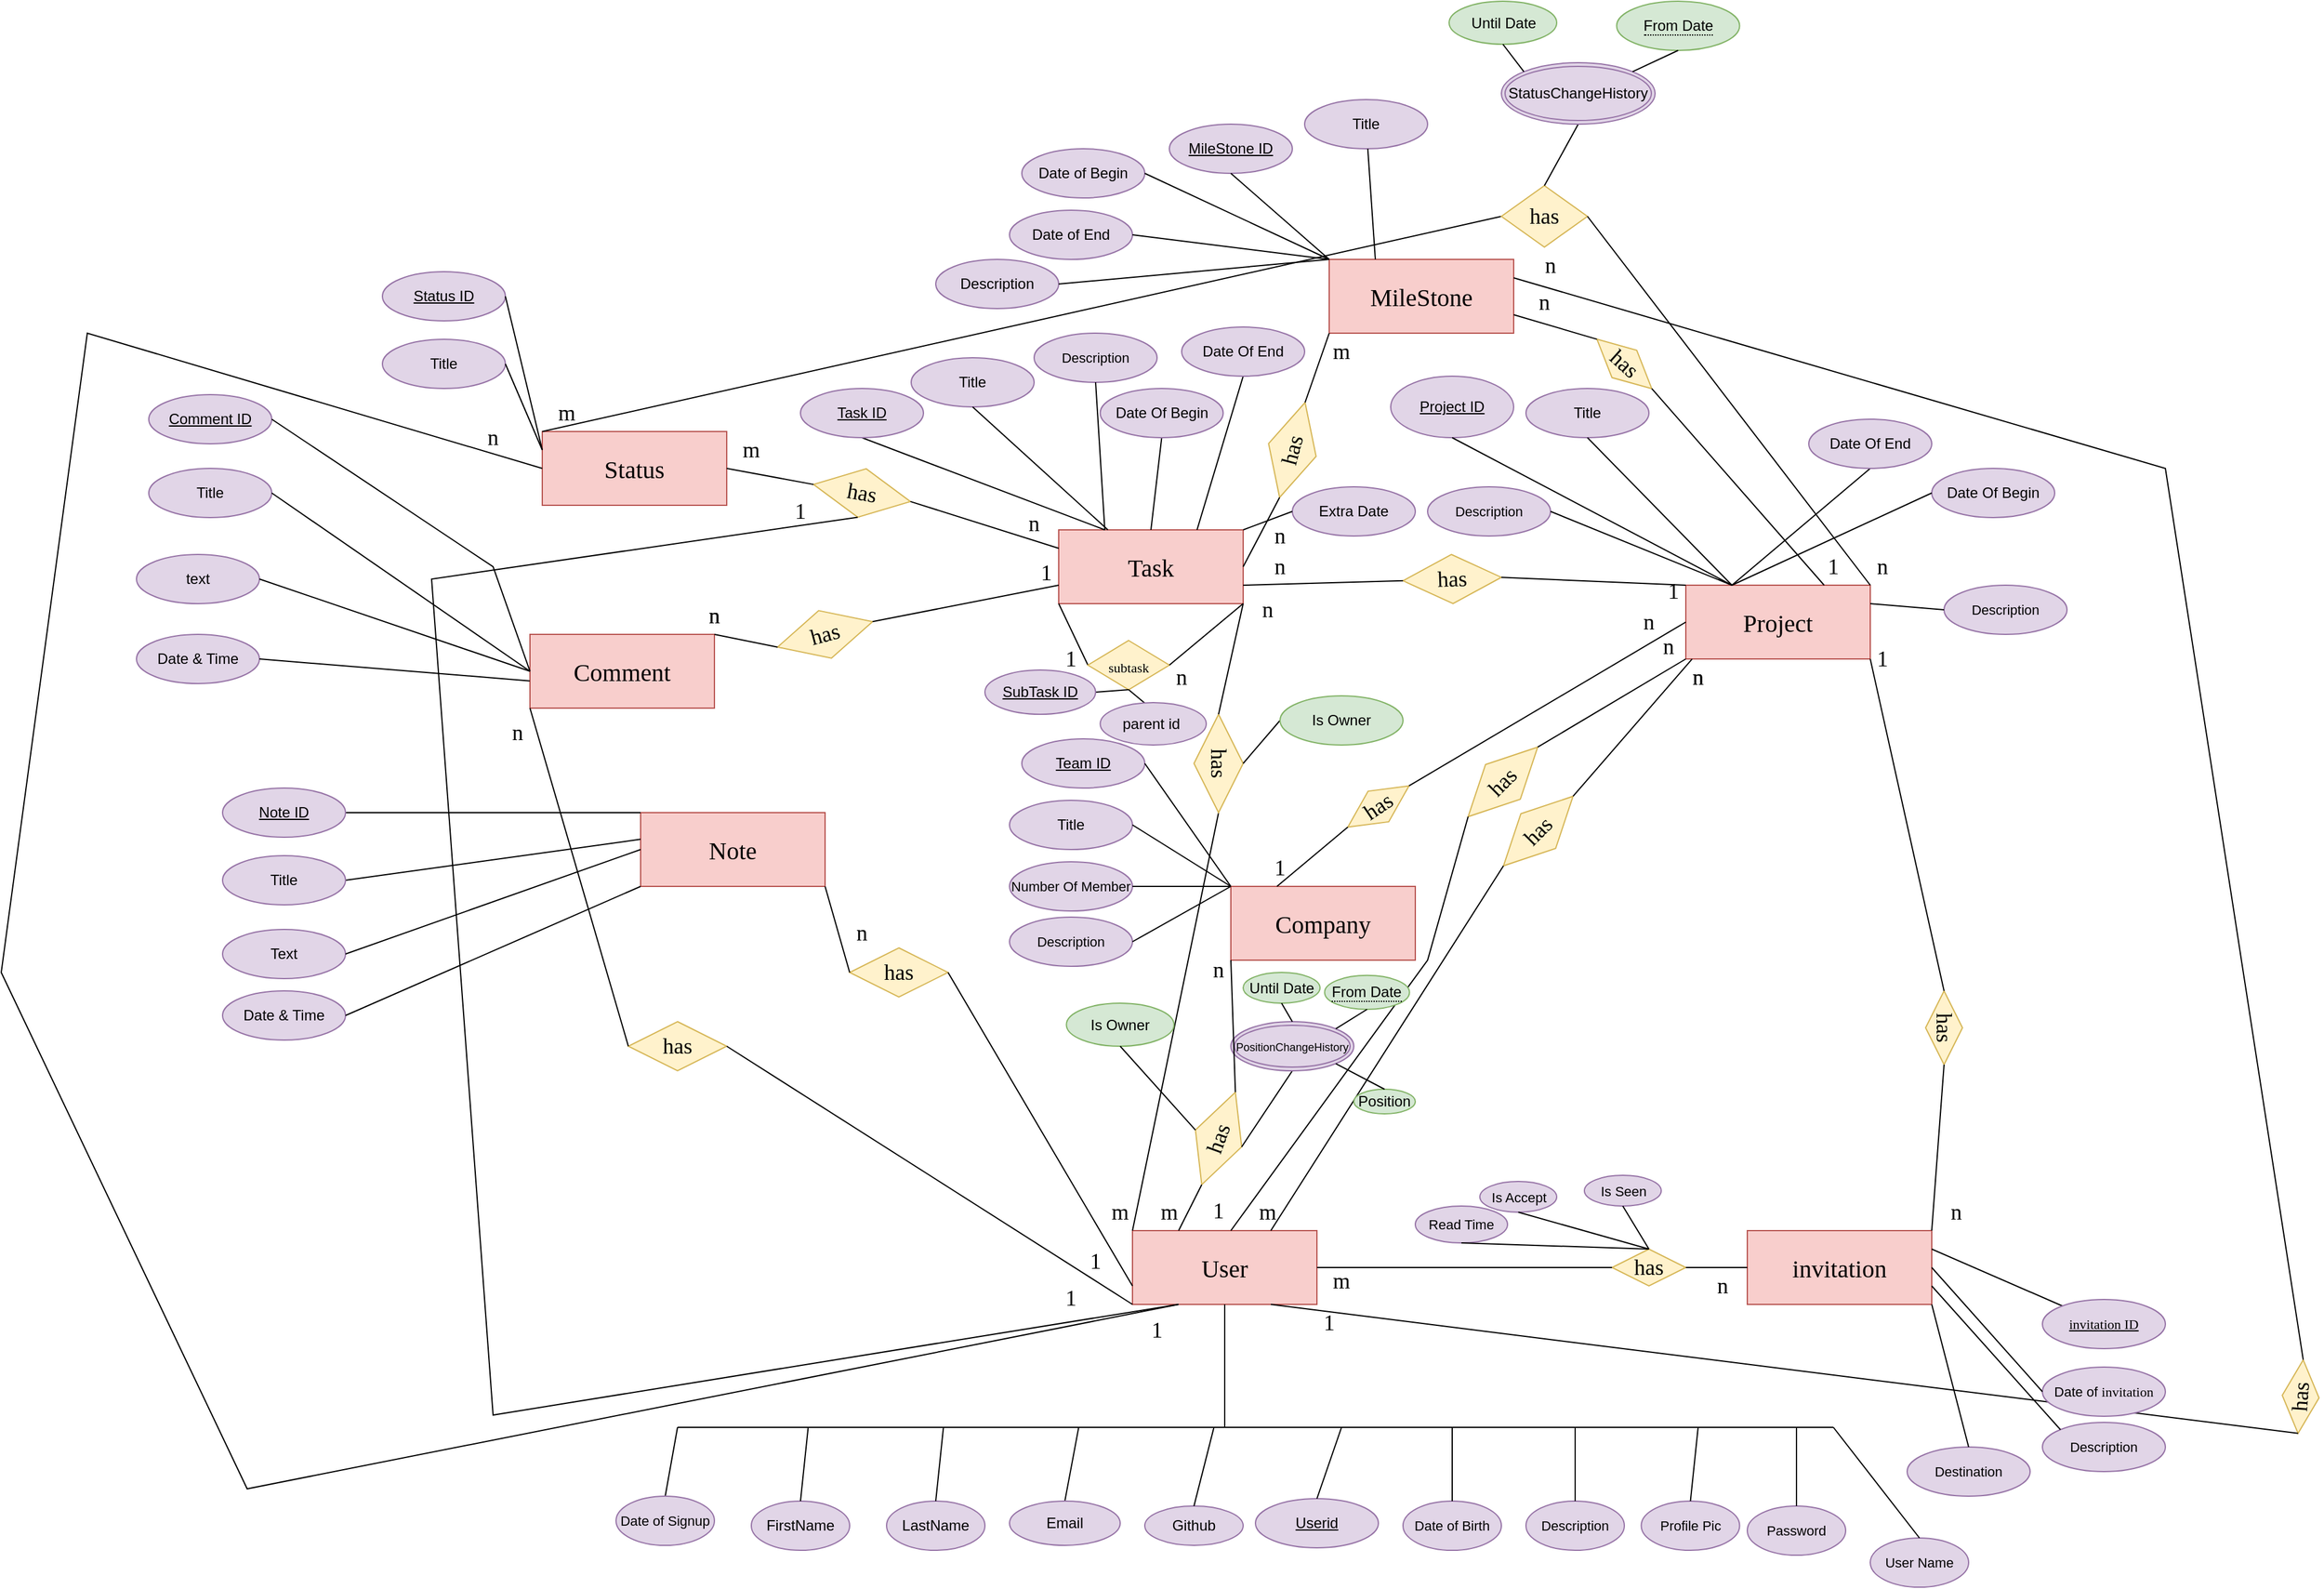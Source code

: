 <mxfile>
    <diagram name="Page-1" id="dv7ccw98GQodX3Q6F9U2">
        <mxGraphModel dx="1108" dy="489" grid="1" gridSize="10" guides="1" tooltips="1" connect="1" arrows="1" fold="1" page="1" pageScale="1" pageWidth="2500" pageHeight="2500" math="0" shadow="0">
            <root>
                <mxCell id="0"/>
                <mxCell id="1" parent="0"/>
                <mxCell id="vmG82Zdy7OGkGSO14ojT-1" value="&lt;span style=&quot;font-size: 20px;&quot;&gt;&lt;font face=&quot;Verdana&quot;&gt;Status&lt;/font&gt;&lt;/span&gt;" style="whiteSpace=wrap;html=1;align=center;fillColor=#f8cecc;strokeColor=#b85450;fontColor=#000000;" parent="1" vertex="1">
                    <mxGeometry x="510" y="380" width="150" height="60" as="geometry"/>
                </mxCell>
                <mxCell id="vmG82Zdy7OGkGSO14ojT-2" value="&lt;span style=&quot;font-size: 20px;&quot;&gt;&lt;font face=&quot;Verdana&quot;&gt;Comment&lt;/font&gt;&lt;/span&gt;" style="whiteSpace=wrap;html=1;align=center;fillColor=#f8cecc;strokeColor=#b85450;fontColor=#000000;" parent="1" vertex="1">
                    <mxGeometry x="500" y="545" width="150" height="60" as="geometry"/>
                </mxCell>
                <mxCell id="vmG82Zdy7OGkGSO14ojT-3" value="&lt;span style=&quot;font-size: 20px;&quot;&gt;&lt;font face=&quot;Verdana&quot; style=&quot;&quot;&gt;Task&lt;/font&gt;&lt;/span&gt;" style="whiteSpace=wrap;html=1;align=center;fillColor=#f8cecc;strokeColor=#b85450;fontColor=#000000;" parent="1" vertex="1">
                    <mxGeometry x="930" y="460" width="150" height="60" as="geometry"/>
                </mxCell>
                <mxCell id="vmG82Zdy7OGkGSO14ojT-6" value="&lt;span style=&quot;font-size: 20px;&quot;&gt;&lt;font face=&quot;Verdana&quot; style=&quot;&quot;&gt;User&lt;/font&gt;&lt;/span&gt;" style="whiteSpace=wrap;html=1;align=center;fillColor=#f8cecc;strokeColor=#b85450;fontColor=#000000;" parent="1" vertex="1">
                    <mxGeometry x="990" y="1030" width="150" height="60" as="geometry"/>
                </mxCell>
                <mxCell id="vmG82Zdy7OGkGSO14ojT-7" value="&lt;font face=&quot;Verdana&quot; style=&quot;font-size: 20px;&quot;&gt;invitation&lt;/font&gt;" style="whiteSpace=wrap;html=1;align=center;fillColor=#f8cecc;strokeColor=#b85450;fontColor=#000000;" parent="1" vertex="1">
                    <mxGeometry x="1490" y="1030" width="150" height="60" as="geometry"/>
                </mxCell>
                <mxCell id="vmG82Zdy7OGkGSO14ojT-8" value="&lt;span style=&quot;font-size: 20px;&quot;&gt;&lt;font face=&quot;Verdana&quot; style=&quot;&quot;&gt;Project&lt;/font&gt;&lt;/span&gt;" style="whiteSpace=wrap;html=1;align=center;fillColor=#f8cecc;strokeColor=#b85450;fontColor=#000000;" parent="1" vertex="1">
                    <mxGeometry x="1440" y="505" width="150" height="60" as="geometry"/>
                </mxCell>
                <mxCell id="vmG82Zdy7OGkGSO14ojT-10" value="&lt;span style=&quot;font-size: 20px;&quot;&gt;&lt;font face=&quot;Verdana&quot; style=&quot;&quot;&gt;MileStone&lt;/font&gt;&lt;/span&gt;" style="whiteSpace=wrap;html=1;align=center;fillColor=#f8cecc;strokeColor=#b85450;fontColor=#000000;" parent="1" vertex="1">
                    <mxGeometry x="1150" y="240" width="150" height="60" as="geometry"/>
                </mxCell>
                <mxCell id="vmG82Zdy7OGkGSO14ojT-11" value="&lt;font face=&quot;Verdana&quot;&gt;&lt;span style=&quot;font-size: 20px;&quot;&gt;Company&lt;/span&gt;&lt;/font&gt;" style="whiteSpace=wrap;html=1;align=center;fillColor=#f8cecc;strokeColor=#b85450;fontColor=#000000;" parent="1" vertex="1">
                    <mxGeometry x="1070" y="750" width="150" height="60" as="geometry"/>
                </mxCell>
                <mxCell id="vmG82Zdy7OGkGSO14ojT-12" value="has" style="shape=rhombus;perimeter=rhombusPerimeter;whiteSpace=wrap;html=1;align=center;fontFamily=Verdana;fontSize=18;rotation=-15;fillColor=#fff2cc;strokeColor=#d6b656;fontColor=#000000;" parent="1" vertex="1">
                    <mxGeometry x="700" y="525" width="80" height="40" as="geometry"/>
                </mxCell>
                <mxCell id="vmG82Zdy7OGkGSO14ojT-14" value="" style="endArrow=none;html=1;rounded=0;fontFamily=Verdana;fontSize=18;exitX=1;exitY=0;exitDx=0;exitDy=0;entryX=0;entryY=0.5;entryDx=0;entryDy=0;fontColor=#000000;" parent="1" source="vmG82Zdy7OGkGSO14ojT-2" target="vmG82Zdy7OGkGSO14ojT-12" edge="1">
                    <mxGeometry width="50" height="50" relative="1" as="geometry">
                        <mxPoint x="780" y="630" as="sourcePoint"/>
                        <mxPoint x="830" y="580" as="targetPoint"/>
                    </mxGeometry>
                </mxCell>
                <mxCell id="vmG82Zdy7OGkGSO14ojT-15" value="" style="endArrow=none;html=1;rounded=0;fontFamily=Verdana;fontSize=18;exitX=1;exitY=0.5;exitDx=0;exitDy=0;entryX=0;entryY=0.75;entryDx=0;entryDy=0;fontColor=#000000;" parent="1" source="vmG82Zdy7OGkGSO14ojT-12" target="vmG82Zdy7OGkGSO14ojT-3" edge="1">
                    <mxGeometry width="50" height="50" relative="1" as="geometry">
                        <mxPoint x="740" y="540" as="sourcePoint"/>
                        <mxPoint x="801.363" y="530.353" as="targetPoint"/>
                    </mxGeometry>
                </mxCell>
                <mxCell id="vmG82Zdy7OGkGSO14ojT-16" value="1" style="text;html=1;strokeColor=none;fillColor=none;align=center;verticalAlign=middle;whiteSpace=wrap;rounded=0;fontSize=18;fontFamily=Verdana;fontColor=#000000;" parent="1" vertex="1">
                    <mxGeometry x="890" y="480" width="60" height="30" as="geometry"/>
                </mxCell>
                <mxCell id="vmG82Zdy7OGkGSO14ojT-17" value="n" style="text;html=1;strokeColor=none;fillColor=none;align=center;verticalAlign=middle;whiteSpace=wrap;rounded=0;fontSize=18;fontFamily=Verdana;fontColor=#000000;" parent="1" vertex="1">
                    <mxGeometry x="620" y="515" width="60" height="30" as="geometry"/>
                </mxCell>
                <mxCell id="vmG82Zdy7OGkGSO14ojT-23" value="&lt;span style=&quot;font-size: 20px;&quot;&gt;&lt;font face=&quot;Verdana&quot;&gt;Note&lt;/font&gt;&lt;/span&gt;" style="whiteSpace=wrap;html=1;align=center;fillColor=#f8cecc;strokeColor=#b85450;fontColor=#000000;" parent="1" vertex="1">
                    <mxGeometry x="590" y="690" width="150" height="60" as="geometry"/>
                </mxCell>
                <mxCell id="vmG82Zdy7OGkGSO14ojT-29" value="has" style="shape=rhombus;perimeter=rhombusPerimeter;whiteSpace=wrap;html=1;align=center;fontFamily=Verdana;fontSize=18;rotation=0;fillColor=#fff2cc;strokeColor=#d6b656;fontColor=#000000;" parent="1" vertex="1">
                    <mxGeometry x="760" y="800" width="80" height="40" as="geometry"/>
                </mxCell>
                <mxCell id="vmG82Zdy7OGkGSO14ojT-30" value="" style="endArrow=none;html=1;rounded=0;fontFamily=Verdana;fontSize=18;entryX=1;entryY=0.5;entryDx=0;entryDy=0;exitX=0;exitY=0;exitDx=0;exitDy=0;fontColor=#000000;" parent="1" source="vmG82Zdy7OGkGSO14ojT-6" target="vmG82Zdy7OGkGSO14ojT-33" edge="1">
                    <mxGeometry width="50" height="50" relative="1" as="geometry">
                        <mxPoint x="1100" y="760" as="sourcePoint"/>
                        <mxPoint x="1070" y="610" as="targetPoint"/>
                    </mxGeometry>
                </mxCell>
                <mxCell id="vmG82Zdy7OGkGSO14ojT-31" value="" style="endArrow=none;html=1;rounded=0;fontFamily=Verdana;fontSize=18;exitX=0;exitY=0.75;exitDx=0;exitDy=0;entryX=1;entryY=0.5;entryDx=0;entryDy=0;fontColor=#000000;" parent="1" source="vmG82Zdy7OGkGSO14ojT-6" target="vmG82Zdy7OGkGSO14ojT-29" edge="1">
                    <mxGeometry width="50" height="50" relative="1" as="geometry">
                        <mxPoint x="872.766" y="597.057" as="sourcePoint"/>
                        <mxPoint x="940" y="530" as="targetPoint"/>
                    </mxGeometry>
                </mxCell>
                <mxCell id="vmG82Zdy7OGkGSO14ojT-32" value="" style="endArrow=none;html=1;rounded=0;fontFamily=Verdana;fontSize=18;exitX=0;exitY=0.5;exitDx=0;exitDy=0;entryX=1;entryY=1;entryDx=0;entryDy=0;fontColor=#000000;" parent="1" source="vmG82Zdy7OGkGSO14ojT-29" target="vmG82Zdy7OGkGSO14ojT-23" edge="1">
                    <mxGeometry width="50" height="50" relative="1" as="geometry">
                        <mxPoint x="1070" y="860" as="sourcePoint"/>
                        <mxPoint x="850" y="830" as="targetPoint"/>
                    </mxGeometry>
                </mxCell>
                <mxCell id="vmG82Zdy7OGkGSO14ojT-33" value="has" style="shape=rhombus;perimeter=rhombusPerimeter;whiteSpace=wrap;html=1;align=center;fontFamily=Verdana;fontSize=18;rotation=90;fillColor=#fff2cc;strokeColor=#d6b656;fontColor=#000000;" parent="1" vertex="1">
                    <mxGeometry x="1020" y="630" width="80" height="40" as="geometry"/>
                </mxCell>
                <mxCell id="vmG82Zdy7OGkGSO14ojT-34" value="" style="endArrow=none;html=1;rounded=0;fontFamily=Verdana;fontSize=18;entryX=1;entryY=1;entryDx=0;entryDy=0;exitX=0;exitY=0.5;exitDx=0;exitDy=0;fontColor=#000000;" parent="1" source="vmG82Zdy7OGkGSO14ojT-33" target="vmG82Zdy7OGkGSO14ojT-3" edge="1">
                    <mxGeometry width="50" height="50" relative="1" as="geometry">
                        <mxPoint x="1070" y="800" as="sourcePoint"/>
                        <mxPoint x="1070" y="650" as="targetPoint"/>
                    </mxGeometry>
                </mxCell>
                <mxCell id="vmG82Zdy7OGkGSO14ojT-35" value="n" style="text;html=1;strokeColor=none;fillColor=none;align=center;verticalAlign=middle;whiteSpace=wrap;rounded=0;fontSize=18;fontFamily=Verdana;fontColor=#000000;" parent="1" vertex="1">
                    <mxGeometry x="1070" y="510" width="60" height="30" as="geometry"/>
                </mxCell>
                <mxCell id="vmG82Zdy7OGkGSO14ojT-36" value="m" style="text;html=1;strokeColor=none;fillColor=none;align=center;verticalAlign=middle;whiteSpace=wrap;rounded=0;fontSize=18;fontFamily=Verdana;fontColor=#000000;" parent="1" vertex="1">
                    <mxGeometry x="1070" y="1000" width="60" height="30" as="geometry"/>
                </mxCell>
                <mxCell id="vmG82Zdy7OGkGSO14ojT-37" value="n" style="text;html=1;strokeColor=none;fillColor=none;align=center;verticalAlign=middle;whiteSpace=wrap;rounded=0;fontSize=18;fontFamily=Verdana;fontColor=#000000;" parent="1" vertex="1">
                    <mxGeometry x="740" y="772.61" width="60" height="30" as="geometry"/>
                </mxCell>
                <mxCell id="vmG82Zdy7OGkGSO14ojT-38" value="1" style="text;html=1;strokeColor=none;fillColor=none;align=center;verticalAlign=middle;whiteSpace=wrap;rounded=0;fontSize=18;fontFamily=Verdana;fontColor=#000000;" parent="1" vertex="1">
                    <mxGeometry x="930" y="1040" width="60" height="30" as="geometry"/>
                </mxCell>
                <mxCell id="vmG82Zdy7OGkGSO14ojT-39" value="has" style="shape=rhombus;perimeter=rhombusPerimeter;whiteSpace=wrap;html=1;align=center;fontFamily=Verdana;fontSize=18;rotation=-45;fillColor=#fff2cc;strokeColor=#d6b656;fontColor=#000000;" parent="1" vertex="1">
                    <mxGeometry x="1280" y="685" width="80" height="40" as="geometry"/>
                </mxCell>
                <mxCell id="vmG82Zdy7OGkGSO14ojT-40" value="n" style="text;html=1;strokeColor=none;fillColor=none;align=center;verticalAlign=middle;whiteSpace=wrap;rounded=0;fontSize=18;fontFamily=Verdana;fontColor=#000000;" parent="1" vertex="1">
                    <mxGeometry x="1420" y="565" width="60" height="30" as="geometry"/>
                </mxCell>
                <mxCell id="vmG82Zdy7OGkGSO14ojT-41" value="m" style="text;html=1;strokeColor=none;fillColor=none;align=center;verticalAlign=middle;whiteSpace=wrap;rounded=0;fontSize=18;fontFamily=Verdana;fontColor=#000000;" parent="1" vertex="1">
                    <mxGeometry x="950" y="1000" width="60" height="30" as="geometry"/>
                </mxCell>
                <mxCell id="vmG82Zdy7OGkGSO14ojT-43" value="" style="endArrow=none;html=1;rounded=0;fontFamily=Verdana;fontSize=18;entryX=0;entryY=0.5;entryDx=0;entryDy=0;exitX=0.75;exitY=0;exitDx=0;exitDy=0;fontColor=#000000;" parent="1" source="vmG82Zdy7OGkGSO14ojT-6" target="vmG82Zdy7OGkGSO14ojT-39" edge="1">
                    <mxGeometry width="50" height="50" relative="1" as="geometry">
                        <mxPoint x="1140" y="980" as="sourcePoint"/>
                        <mxPoint x="1180" y="750" as="targetPoint"/>
                    </mxGeometry>
                </mxCell>
                <mxCell id="vmG82Zdy7OGkGSO14ojT-44" value="" style="endArrow=none;html=1;rounded=0;fontFamily=Verdana;fontSize=18;exitX=1;exitY=0.5;exitDx=0;exitDy=0;entryX=0.034;entryY=1.001;entryDx=0;entryDy=0;entryPerimeter=0;fontColor=#000000;" parent="1" source="vmG82Zdy7OGkGSO14ojT-39" target="vmG82Zdy7OGkGSO14ojT-8" edge="1">
                    <mxGeometry width="50" height="50" relative="1" as="geometry">
                        <mxPoint x="1245" y="850" as="sourcePoint"/>
                        <mxPoint x="1300" y="580" as="targetPoint"/>
                    </mxGeometry>
                </mxCell>
                <mxCell id="vmG82Zdy7OGkGSO14ojT-56" value="has" style="shape=rhombus;perimeter=rhombusPerimeter;whiteSpace=wrap;html=1;align=center;fontFamily=Verdana;fontSize=18;rotation=0;fillColor=#fff2cc;strokeColor=#d6b656;fontColor=#000000;" parent="1" vertex="1">
                    <mxGeometry x="1380" y="1045" width="60" height="30" as="geometry"/>
                </mxCell>
                <mxCell id="vmG82Zdy7OGkGSO14ojT-57" value="" style="endArrow=none;html=1;rounded=0;fontFamily=Verdana;fontSize=18;entryX=0;entryY=0.5;entryDx=0;entryDy=0;exitX=1;exitY=0.5;exitDx=0;exitDy=0;fontColor=#000000;" parent="1" source="vmG82Zdy7OGkGSO14ojT-6" target="vmG82Zdy7OGkGSO14ojT-56" edge="1">
                    <mxGeometry width="50" height="50" relative="1" as="geometry">
                        <mxPoint x="1145" y="800" as="sourcePoint"/>
                        <mxPoint x="1170" y="709.641" as="targetPoint"/>
                    </mxGeometry>
                </mxCell>
                <mxCell id="vmG82Zdy7OGkGSO14ojT-58" value="" style="endArrow=none;html=1;rounded=0;fontFamily=Verdana;fontSize=18;entryX=0;entryY=0.5;entryDx=0;entryDy=0;exitX=1;exitY=0.5;exitDx=0;exitDy=0;fontColor=#000000;" parent="1" source="vmG82Zdy7OGkGSO14ojT-56" target="vmG82Zdy7OGkGSO14ojT-7" edge="1">
                    <mxGeometry width="50" height="50" relative="1" as="geometry">
                        <mxPoint x="1360" y="1070" as="sourcePoint"/>
                        <mxPoint x="1390" y="1070" as="targetPoint"/>
                    </mxGeometry>
                </mxCell>
                <mxCell id="vmG82Zdy7OGkGSO14ojT-59" value="n" style="text;html=1;strokeColor=none;fillColor=none;align=center;verticalAlign=middle;whiteSpace=wrap;rounded=0;fontSize=18;fontFamily=Verdana;fontColor=#000000;" parent="1" vertex="1">
                    <mxGeometry x="1440" y="1060" width="60" height="30" as="geometry"/>
                </mxCell>
                <mxCell id="vmG82Zdy7OGkGSO14ojT-60" value="m" style="text;html=1;strokeColor=none;fillColor=none;align=center;verticalAlign=middle;whiteSpace=wrap;rounded=0;fontSize=18;fontFamily=Verdana;fontColor=#000000;" parent="1" vertex="1">
                    <mxGeometry x="1130" y="1056" width="60" height="30" as="geometry"/>
                </mxCell>
                <mxCell id="vmG82Zdy7OGkGSO14ojT-61" value="has" style="shape=rhombus;perimeter=rhombusPerimeter;whiteSpace=wrap;html=1;align=center;fontFamily=Verdana;fontSize=18;rotation=42;fillColor=#fff2cc;strokeColor=#d6b656;fontColor=#000000;" parent="1" vertex="1">
                    <mxGeometry x="1360" y="310" width="60" height="30" as="geometry"/>
                </mxCell>
                <mxCell id="vmG82Zdy7OGkGSO14ojT-66" value="n" style="text;html=1;strokeColor=none;fillColor=none;align=center;verticalAlign=middle;whiteSpace=wrap;rounded=0;fontSize=18;fontFamily=Verdana;fontColor=#000000;" parent="1" vertex="1">
                    <mxGeometry x="1295" y="260" width="60" height="30" as="geometry"/>
                </mxCell>
                <mxCell id="vmG82Zdy7OGkGSO14ojT-67" value="1" style="text;html=1;strokeColor=none;fillColor=none;align=center;verticalAlign=middle;whiteSpace=wrap;rounded=0;fontSize=18;fontFamily=Verdana;fontColor=#000000;" parent="1" vertex="1">
                    <mxGeometry x="1530" y="475" width="60" height="30" as="geometry"/>
                </mxCell>
                <mxCell id="vmG82Zdy7OGkGSO14ojT-68" value="has" style="shape=rhombus;perimeter=rhombusPerimeter;whiteSpace=wrap;html=1;align=center;fontFamily=Verdana;fontSize=18;rotation=-70;fillColor=#fff2cc;strokeColor=#d6b656;fontColor=#000000;" parent="1" vertex="1">
                    <mxGeometry x="1020" y="935" width="80" height="40" as="geometry"/>
                </mxCell>
                <mxCell id="vmG82Zdy7OGkGSO14ojT-70" value="" style="endArrow=none;html=1;rounded=0;fontFamily=Verdana;fontSize=18;exitX=0.25;exitY=0;exitDx=0;exitDy=0;entryX=0;entryY=0.5;entryDx=0;entryDy=0;fontColor=#000000;" parent="1" source="vmG82Zdy7OGkGSO14ojT-6" target="vmG82Zdy7OGkGSO14ojT-68" edge="1">
                    <mxGeometry width="50" height="50" relative="1" as="geometry">
                        <mxPoint x="1158.681" y="562.412" as="sourcePoint"/>
                        <mxPoint x="1205" y="460" as="targetPoint"/>
                    </mxGeometry>
                </mxCell>
                <mxCell id="vmG82Zdy7OGkGSO14ojT-71" value="n" style="text;html=1;strokeColor=none;fillColor=none;align=center;verticalAlign=middle;whiteSpace=wrap;rounded=0;fontSize=18;fontFamily=Verdana;fontColor=#000000;" parent="1" vertex="1">
                    <mxGeometry x="1030" y="802.61" width="60" height="30" as="geometry"/>
                </mxCell>
                <mxCell id="vmG82Zdy7OGkGSO14ojT-72" value="m" style="text;html=1;strokeColor=none;fillColor=none;align=center;verticalAlign=middle;whiteSpace=wrap;rounded=0;fontSize=18;fontFamily=Verdana;fontColor=#000000;" parent="1" vertex="1">
                    <mxGeometry x="990" y="1000" width="60" height="30" as="geometry"/>
                </mxCell>
                <mxCell id="vmG82Zdy7OGkGSO14ojT-74" value="has" style="shape=rhombus;perimeter=rhombusPerimeter;whiteSpace=wrap;html=1;align=center;fontFamily=Verdana;fontSize=18;rotation=0;fillColor=#fff2cc;strokeColor=#d6b656;fontColor=#000000;" parent="1" vertex="1">
                    <mxGeometry x="580" y="860" width="80" height="40" as="geometry"/>
                </mxCell>
                <mxCell id="vmG82Zdy7OGkGSO14ojT-75" value="" style="endArrow=none;html=1;rounded=0;fontFamily=Verdana;fontSize=18;exitX=0;exitY=1;exitDx=0;exitDy=0;entryX=1;entryY=0.5;entryDx=0;entryDy=0;fontColor=#000000;" parent="1" source="vmG82Zdy7OGkGSO14ojT-6" target="vmG82Zdy7OGkGSO14ojT-74" edge="1">
                    <mxGeometry width="50" height="50" relative="1" as="geometry">
                        <mxPoint x="1070" y="860" as="sourcePoint"/>
                        <mxPoint x="850" y="830" as="targetPoint"/>
                    </mxGeometry>
                </mxCell>
                <mxCell id="vmG82Zdy7OGkGSO14ojT-76" value="" style="endArrow=none;html=1;rounded=0;fontFamily=Verdana;fontSize=18;exitX=0;exitY=1;exitDx=0;exitDy=0;entryX=0;entryY=0.5;entryDx=0;entryDy=0;fontColor=#000000;" parent="1" source="vmG82Zdy7OGkGSO14ojT-2" target="vmG82Zdy7OGkGSO14ojT-74" edge="1">
                    <mxGeometry width="50" height="50" relative="1" as="geometry">
                        <mxPoint x="1145" y="860" as="sourcePoint"/>
                        <mxPoint x="850" y="920" as="targetPoint"/>
                    </mxGeometry>
                </mxCell>
                <mxCell id="vmG82Zdy7OGkGSO14ojT-77" value="n" style="text;html=1;strokeColor=none;fillColor=none;align=center;verticalAlign=middle;whiteSpace=wrap;rounded=0;fontSize=18;fontFamily=Verdana;fontColor=#000000;" parent="1" vertex="1">
                    <mxGeometry x="460" y="610" width="60" height="30" as="geometry"/>
                </mxCell>
                <mxCell id="vmG82Zdy7OGkGSO14ojT-78" value="1" style="text;html=1;strokeColor=none;fillColor=none;align=center;verticalAlign=middle;whiteSpace=wrap;rounded=0;fontSize=18;fontFamily=Verdana;fontColor=#000000;" parent="1" vertex="1">
                    <mxGeometry x="910" y="1070" width="60" height="30" as="geometry"/>
                </mxCell>
                <mxCell id="vmG82Zdy7OGkGSO14ojT-84" value="m" style="text;html=1;strokeColor=none;fillColor=none;align=center;verticalAlign=middle;whiteSpace=wrap;rounded=0;fontSize=18;fontFamily=Verdana;fontColor=#000000;" parent="1" vertex="1">
                    <mxGeometry x="650" y="380" width="60" height="30" as="geometry"/>
                </mxCell>
                <mxCell id="OWZcsSHI6oEsUBdiUIQN-2" value="has" style="shape=rhombus;perimeter=rhombusPerimeter;whiteSpace=wrap;html=1;align=center;fontFamily=Verdana;fontSize=18;rotation=-75;fillColor=#fff2cc;strokeColor=#d6b656;fontColor=#000000;" parent="1" vertex="1">
                    <mxGeometry x="1080" y="375" width="80" height="40" as="geometry"/>
                </mxCell>
                <mxCell id="OWZcsSHI6oEsUBdiUIQN-4" value="" style="endArrow=none;html=1;rounded=0;fontFamily=Verdana;fontSize=18;entryX=0;entryY=0.5;entryDx=0;entryDy=0;exitX=1;exitY=0.5;exitDx=0;exitDy=0;fontColor=#000000;" parent="1" source="vmG82Zdy7OGkGSO14ojT-3" target="OWZcsSHI6oEsUBdiUIQN-2" edge="1">
                    <mxGeometry width="50" height="50" relative="1" as="geometry">
                        <mxPoint x="1110" y="470" as="sourcePoint"/>
                        <mxPoint x="805" y="400.981" as="targetPoint"/>
                    </mxGeometry>
                </mxCell>
                <mxCell id="OWZcsSHI6oEsUBdiUIQN-5" value="" style="endArrow=none;html=1;rounded=0;fontFamily=Verdana;fontSize=18;exitX=1;exitY=0.5;exitDx=0;exitDy=0;entryX=0;entryY=1;entryDx=0;entryDy=0;fontColor=#000000;" parent="1" source="OWZcsSHI6oEsUBdiUIQN-2" target="vmG82Zdy7OGkGSO14ojT-10" edge="1">
                    <mxGeometry width="50" height="50" relative="1" as="geometry">
                        <mxPoint x="1090" y="470" as="sourcePoint"/>
                        <mxPoint x="1032.214" y="378.774" as="targetPoint"/>
                    </mxGeometry>
                </mxCell>
                <mxCell id="OWZcsSHI6oEsUBdiUIQN-6" value="n" style="text;html=1;strokeColor=none;fillColor=none;align=center;verticalAlign=middle;whiteSpace=wrap;rounded=0;fontSize=18;fontFamily=Verdana;fontColor=#000000;" parent="1" vertex="1">
                    <mxGeometry x="1080" y="450" width="60" height="30" as="geometry"/>
                </mxCell>
                <mxCell id="OWZcsSHI6oEsUBdiUIQN-7" value="has" style="shape=rhombus;perimeter=rhombusPerimeter;whiteSpace=wrap;html=1;align=center;fontFamily=Verdana;fontSize=18;rotation=10;fillColor=#fff2cc;strokeColor=#d6b656;fontColor=#000000;" parent="1" vertex="1">
                    <mxGeometry x="730" y="410" width="80" height="40" as="geometry"/>
                </mxCell>
                <mxCell id="OWZcsSHI6oEsUBdiUIQN-9" value="" style="endArrow=none;html=1;rounded=0;fontFamily=Verdana;fontSize=18;exitX=1;exitY=0.5;exitDx=0;exitDy=0;entryX=0;entryY=0.5;entryDx=0;entryDy=0;fontColor=#000000;" parent="1" source="vmG82Zdy7OGkGSO14ojT-1" target="OWZcsSHI6oEsUBdiUIQN-7" edge="1">
                    <mxGeometry width="50" height="50" relative="1" as="geometry">
                        <mxPoint x="1100" y="305.359" as="sourcePoint"/>
                        <mxPoint x="1160" y="260" as="targetPoint"/>
                    </mxGeometry>
                </mxCell>
                <mxCell id="OWZcsSHI6oEsUBdiUIQN-10" value="" style="endArrow=none;html=1;rounded=0;fontFamily=Verdana;fontSize=18;exitX=0;exitY=0.25;exitDx=0;exitDy=0;entryX=1;entryY=0.5;entryDx=0;entryDy=0;fontColor=#000000;" parent="1" source="vmG82Zdy7OGkGSO14ojT-3" target="OWZcsSHI6oEsUBdiUIQN-7" edge="1">
                    <mxGeometry width="50" height="50" relative="1" as="geometry">
                        <mxPoint x="930" y="460" as="sourcePoint"/>
                        <mxPoint x="760" y="410" as="targetPoint"/>
                    </mxGeometry>
                </mxCell>
                <mxCell id="OWZcsSHI6oEsUBdiUIQN-11" value="n" style="text;html=1;strokeColor=none;fillColor=none;align=center;verticalAlign=middle;whiteSpace=wrap;rounded=0;fontSize=18;fontFamily=Verdana;fontColor=#000000;" parent="1" vertex="1">
                    <mxGeometry x="620" y="515" width="60" height="30" as="geometry"/>
                </mxCell>
                <mxCell id="OWZcsSHI6oEsUBdiUIQN-12" value="n" style="text;html=1;strokeColor=none;fillColor=none;align=center;verticalAlign=middle;whiteSpace=wrap;rounded=0;fontSize=18;fontFamily=Verdana;fontColor=#000000;" parent="1" vertex="1">
                    <mxGeometry x="880" y="440" width="60" height="30" as="geometry"/>
                </mxCell>
                <mxCell id="OWZcsSHI6oEsUBdiUIQN-13" value="m" style="text;html=1;strokeColor=none;fillColor=none;align=center;verticalAlign=middle;whiteSpace=wrap;rounded=0;fontSize=18;fontFamily=Verdana;fontColor=#000000;" parent="1" vertex="1">
                    <mxGeometry x="1130" y="300" width="60" height="30" as="geometry"/>
                </mxCell>
                <mxCell id="OWZcsSHI6oEsUBdiUIQN-20" value="has" style="shape=rhombus;perimeter=rhombusPerimeter;whiteSpace=wrap;html=1;align=center;fontFamily=Verdana;fontSize=18;rotation=90;fillColor=#fff2cc;strokeColor=#d6b656;fontColor=#000000;" parent="1" vertex="1">
                    <mxGeometry x="1620" y="850" width="60" height="30" as="geometry"/>
                </mxCell>
                <mxCell id="OWZcsSHI6oEsUBdiUIQN-21" value="" style="endArrow=none;html=1;rounded=0;fontFamily=Verdana;fontSize=18;entryX=1;entryY=0;entryDx=0;entryDy=0;exitX=1;exitY=0.5;exitDx=0;exitDy=0;fontColor=#000000;" parent="1" source="OWZcsSHI6oEsUBdiUIQN-20" target="vmG82Zdy7OGkGSO14ojT-7" edge="1">
                    <mxGeometry width="50" height="50" relative="1" as="geometry">
                        <mxPoint x="1150" y="1070" as="sourcePoint"/>
                        <mxPoint x="1390" y="1070" as="targetPoint"/>
                    </mxGeometry>
                </mxCell>
                <mxCell id="OWZcsSHI6oEsUBdiUIQN-22" value="" style="endArrow=none;html=1;rounded=0;fontFamily=Verdana;fontSize=18;exitX=0;exitY=0.5;exitDx=0;exitDy=0;entryX=1;entryY=1;entryDx=0;entryDy=0;fontColor=#000000;" parent="1" source="OWZcsSHI6oEsUBdiUIQN-20" target="vmG82Zdy7OGkGSO14ojT-8" edge="1">
                    <mxGeometry width="50" height="50" relative="1" as="geometry">
                        <mxPoint x="1660" y="905" as="sourcePoint"/>
                        <mxPoint x="1620" y="660" as="targetPoint"/>
                    </mxGeometry>
                </mxCell>
                <mxCell id="OWZcsSHI6oEsUBdiUIQN-25" value="n" style="text;html=1;strokeColor=none;fillColor=none;align=center;verticalAlign=middle;whiteSpace=wrap;rounded=0;fontSize=18;fontFamily=Verdana;fontColor=#000000;" parent="1" vertex="1">
                    <mxGeometry x="1630" y="1000" width="60" height="30" as="geometry"/>
                </mxCell>
                <mxCell id="OWZcsSHI6oEsUBdiUIQN-26" value="1" style="text;html=1;strokeColor=none;fillColor=none;align=center;verticalAlign=middle;whiteSpace=wrap;rounded=0;fontSize=18;fontFamily=Verdana;fontColor=#000000;" parent="1" vertex="1">
                    <mxGeometry x="1570" y="550" width="60" height="30" as="geometry"/>
                </mxCell>
                <mxCell id="OWZcsSHI6oEsUBdiUIQN-34" value="" style="endArrow=none;html=1;rounded=0;fontFamily=Verdana;fontSize=18;entryX=0;entryY=0.5;entryDx=0;entryDy=0;exitX=1;exitY=0.75;exitDx=0;exitDy=0;fontColor=#000000;" parent="1" source="vmG82Zdy7OGkGSO14ojT-10" target="vmG82Zdy7OGkGSO14ojT-61" edge="1">
                    <mxGeometry width="50" height="50" relative="1" as="geometry">
                        <mxPoint x="1291.21" y="320" as="sourcePoint"/>
                        <mxPoint x="1359.997" y="353.787" as="targetPoint"/>
                    </mxGeometry>
                </mxCell>
                <mxCell id="OWZcsSHI6oEsUBdiUIQN-35" value="" style="endArrow=none;html=1;rounded=0;fontFamily=Verdana;fontSize=18;entryX=1;entryY=0.5;entryDx=0;entryDy=0;exitX=0.75;exitY=0;exitDx=0;exitDy=0;fontColor=#000000;" parent="1" source="vmG82Zdy7OGkGSO14ojT-8" target="vmG82Zdy7OGkGSO14ojT-61" edge="1">
                    <mxGeometry width="50" height="50" relative="1" as="geometry">
                        <mxPoint x="1310" y="295" as="sourcePoint"/>
                        <mxPoint x="1377.706" y="314.926" as="targetPoint"/>
                    </mxGeometry>
                </mxCell>
                <mxCell id="OWZcsSHI6oEsUBdiUIQN-36" value="has" style="shape=rhombus;perimeter=rhombusPerimeter;whiteSpace=wrap;html=1;align=center;fontFamily=Verdana;fontSize=18;rotation=-34;fillColor=#fff2cc;strokeColor=#d6b656;fontColor=#000000;" parent="1" vertex="1">
                    <mxGeometry x="1160" y="670" width="60" height="30" as="geometry"/>
                </mxCell>
                <mxCell id="OWZcsSHI6oEsUBdiUIQN-37" value="" style="endArrow=none;html=1;rounded=0;fontFamily=Verdana;fontSize=18;exitX=1;exitY=0.5;exitDx=0;exitDy=0;entryX=0;entryY=0.5;entryDx=0;entryDy=0;fontColor=#000000;" parent="1" source="OWZcsSHI6oEsUBdiUIQN-36" target="vmG82Zdy7OGkGSO14ojT-8" edge="1">
                    <mxGeometry width="50" height="50" relative="1" as="geometry">
                        <mxPoint x="1358.284" y="686.716" as="sourcePoint"/>
                        <mxPoint x="1455.1" y="575.06" as="targetPoint"/>
                    </mxGeometry>
                </mxCell>
                <mxCell id="OWZcsSHI6oEsUBdiUIQN-38" value="" style="endArrow=none;html=1;rounded=0;fontFamily=Verdana;fontSize=18;exitX=0.25;exitY=0;exitDx=0;exitDy=0;entryX=0;entryY=0.5;entryDx=0;entryDy=0;fontColor=#000000;" parent="1" source="vmG82Zdy7OGkGSO14ojT-11" target="OWZcsSHI6oEsUBdiUIQN-36" edge="1">
                    <mxGeometry width="50" height="50" relative="1" as="geometry">
                        <mxPoint x="1224.871" y="678.224" as="sourcePoint"/>
                        <mxPoint x="1450" y="560" as="targetPoint"/>
                    </mxGeometry>
                </mxCell>
                <mxCell id="OWZcsSHI6oEsUBdiUIQN-39" value="n" style="text;html=1;strokeColor=none;fillColor=none;align=center;verticalAlign=middle;whiteSpace=wrap;rounded=0;fontSize=18;fontFamily=Verdana;fontColor=#000000;" parent="1" vertex="1">
                    <mxGeometry x="1380" y="520" width="60" height="30" as="geometry"/>
                </mxCell>
                <mxCell id="OWZcsSHI6oEsUBdiUIQN-40" value="1" style="text;html=1;strokeColor=none;fillColor=none;align=center;verticalAlign=middle;whiteSpace=wrap;rounded=0;fontSize=18;fontFamily=Verdana;fontColor=#000000;" parent="1" vertex="1">
                    <mxGeometry x="1080" y="720" width="60" height="30" as="geometry"/>
                </mxCell>
                <mxCell id="OWZcsSHI6oEsUBdiUIQN-41" value="has" style="shape=rhombus;perimeter=rhombusPerimeter;whiteSpace=wrap;html=1;align=center;fontFamily=Verdana;fontSize=18;rotation=-2;fillColor=#fff2cc;strokeColor=#d6b656;fontColor=#000000;" parent="1" vertex="1">
                    <mxGeometry x="1210" y="480" width="80" height="40" as="geometry"/>
                </mxCell>
                <mxCell id="OWZcsSHI6oEsUBdiUIQN-42" value="" style="endArrow=none;html=1;rounded=0;fontFamily=Verdana;fontSize=18;entryX=1;entryY=0.75;entryDx=0;entryDy=0;exitX=0;exitY=0.5;exitDx=0;exitDy=0;fontColor=#000000;" parent="1" source="OWZcsSHI6oEsUBdiUIQN-41" target="vmG82Zdy7OGkGSO14ojT-3" edge="1">
                    <mxGeometry width="50" height="50" relative="1" as="geometry">
                        <mxPoint x="1562.5" y="515" as="sourcePoint"/>
                        <mxPoint x="1422.294" y="355.074" as="targetPoint"/>
                    </mxGeometry>
                </mxCell>
                <mxCell id="OWZcsSHI6oEsUBdiUIQN-43" value="" style="endArrow=none;html=1;rounded=0;fontFamily=Verdana;fontSize=18;exitX=0;exitY=0;exitDx=0;exitDy=0;entryX=1;entryY=0.5;entryDx=0;entryDy=0;fontColor=#000000;" parent="1" source="vmG82Zdy7OGkGSO14ojT-8" target="OWZcsSHI6oEsUBdiUIQN-41" edge="1">
                    <mxGeometry width="50" height="50" relative="1" as="geometry">
                        <mxPoint x="1220.024" y="511.396" as="sourcePoint"/>
                        <mxPoint x="1300" y="530" as="targetPoint"/>
                    </mxGeometry>
                </mxCell>
                <mxCell id="OWZcsSHI6oEsUBdiUIQN-44" value="n" style="text;html=1;strokeColor=none;fillColor=none;align=center;verticalAlign=middle;whiteSpace=wrap;rounded=0;fontSize=18;fontFamily=Verdana;fontColor=#000000;" parent="1" vertex="1">
                    <mxGeometry x="1080" y="475" width="60" height="30" as="geometry"/>
                </mxCell>
                <mxCell id="OWZcsSHI6oEsUBdiUIQN-45" value="1" style="text;html=1;strokeColor=none;fillColor=none;align=center;verticalAlign=middle;whiteSpace=wrap;rounded=0;fontSize=18;fontFamily=Verdana;fontColor=#000000;" parent="1" vertex="1">
                    <mxGeometry x="1400" y="495" width="60" height="30" as="geometry"/>
                </mxCell>
                <mxCell id="OWZcsSHI6oEsUBdiUIQN-52" value="" style="endArrow=none;html=1;rounded=0;fontFamily=Verdana;fontSize=18;entryX=0;entryY=0;entryDx=0;entryDy=0;exitX=0;exitY=0.5;exitDx=0;exitDy=0;fontColor=#000000;" parent="1" source="OWZcsSHI6oEsUBdiUIQN-53" target="vmG82Zdy7OGkGSO14ojT-1" edge="1">
                    <mxGeometry width="50" height="50" relative="1" as="geometry">
                        <mxPoint x="1210" y="190" as="sourcePoint"/>
                        <mxPoint x="819.392" y="446.946" as="targetPoint"/>
                    </mxGeometry>
                </mxCell>
                <mxCell id="OWZcsSHI6oEsUBdiUIQN-53" value="has" style="shape=rhombus;perimeter=rhombusPerimeter;whiteSpace=wrap;html=1;align=center;fontFamily=Verdana;fontSize=18;rotation=0;fillColor=#fff2cc;strokeColor=#d6b656;fontColor=#000000;" parent="1" vertex="1">
                    <mxGeometry x="1290" y="180" width="70" height="50" as="geometry"/>
                </mxCell>
                <mxCell id="OWZcsSHI6oEsUBdiUIQN-54" value="" style="endArrow=none;html=1;rounded=0;fontFamily=Verdana;fontSize=18;exitX=1;exitY=0.5;exitDx=0;exitDy=0;entryX=1;entryY=0;entryDx=0;entryDy=0;fontColor=#000000;" parent="1" source="OWZcsSHI6oEsUBdiUIQN-53" target="vmG82Zdy7OGkGSO14ojT-8" edge="1">
                    <mxGeometry width="50" height="50" relative="1" as="geometry">
                        <mxPoint x="1300" y="215" as="sourcePoint"/>
                        <mxPoint x="1640" y="470" as="targetPoint"/>
                    </mxGeometry>
                </mxCell>
                <mxCell id="OWZcsSHI6oEsUBdiUIQN-55" value="n" style="text;html=1;strokeColor=none;fillColor=none;align=center;verticalAlign=middle;whiteSpace=wrap;rounded=0;fontSize=18;fontFamily=Verdana;fontColor=#000000;" parent="1" vertex="1">
                    <mxGeometry x="1570" y="475" width="60" height="30" as="geometry"/>
                </mxCell>
                <mxCell id="OWZcsSHI6oEsUBdiUIQN-56" value="m" style="text;html=1;strokeColor=none;fillColor=none;align=center;verticalAlign=middle;whiteSpace=wrap;rounded=0;fontSize=18;fontFamily=Verdana;fontColor=#000000;" parent="1" vertex="1">
                    <mxGeometry x="500" y="350" width="60" height="30" as="geometry"/>
                </mxCell>
                <mxCell id="OWZcsSHI6oEsUBdiUIQN-62" style="edgeStyle=none;curved=1;rounded=0;orthogonalLoop=1;jettySize=auto;html=1;entryX=0;entryY=0.5;entryDx=0;entryDy=0;fontSize=12;startSize=8;endSize=8;fontColor=#000000;" parent="1" edge="1">
                    <mxGeometry relative="1" as="geometry">
                        <mxPoint x="380" y="1180" as="sourcePoint"/>
                        <mxPoint x="380" y="1180" as="targetPoint"/>
                    </mxGeometry>
                </mxCell>
                <mxCell id="OWZcsSHI6oEsUBdiUIQN-71" value="has" style="shape=rhombus;perimeter=rhombusPerimeter;whiteSpace=wrap;html=1;align=center;fontFamily=Verdana;fontSize=18;rotation=-86;fillColor=#fff2cc;strokeColor=#d6b656;fontColor=#000000;" parent="1" vertex="1">
                    <mxGeometry x="1910" y="1150" width="60" height="30" as="geometry"/>
                </mxCell>
                <mxCell id="OWZcsSHI6oEsUBdiUIQN-72" value="" style="endArrow=none;html=1;rounded=0;fontFamily=Verdana;fontSize=18;entryX=0;entryY=0.5;entryDx=0;entryDy=0;exitX=0.75;exitY=1;exitDx=0;exitDy=0;fontColor=#000000;" parent="1" source="vmG82Zdy7OGkGSO14ojT-6" target="OWZcsSHI6oEsUBdiUIQN-71" edge="1">
                    <mxGeometry width="50" height="50" relative="1" as="geometry">
                        <mxPoint x="1150" y="1070" as="sourcePoint"/>
                        <mxPoint x="1390" y="1070" as="targetPoint"/>
                    </mxGeometry>
                </mxCell>
                <mxCell id="OWZcsSHI6oEsUBdiUIQN-73" value="" style="endArrow=none;html=1;rounded=0;fontFamily=Verdana;fontSize=18;entryX=1;entryY=0.5;entryDx=0;entryDy=0;exitX=1;exitY=0.25;exitDx=0;exitDy=0;fontColor=#000000;" parent="1" source="vmG82Zdy7OGkGSO14ojT-10" target="OWZcsSHI6oEsUBdiUIQN-71" edge="1">
                    <mxGeometry width="50" height="50" relative="1" as="geometry">
                        <mxPoint x="1910" y="870" as="sourcePoint"/>
                        <mxPoint x="1410" y="1195" as="targetPoint"/>
                        <Array as="points">
                            <mxPoint x="1830" y="410"/>
                        </Array>
                    </mxGeometry>
                </mxCell>
                <mxCell id="OWZcsSHI6oEsUBdiUIQN-76" value="n" style="text;html=1;strokeColor=none;fillColor=none;align=center;verticalAlign=middle;whiteSpace=wrap;rounded=0;fontSize=18;fontFamily=Verdana;fontColor=#000000;" parent="1" vertex="1">
                    <mxGeometry x="1300" y="230" width="60" height="30" as="geometry"/>
                </mxCell>
                <mxCell id="OWZcsSHI6oEsUBdiUIQN-77" value="1" style="text;html=1;strokeColor=none;fillColor=none;align=center;verticalAlign=middle;whiteSpace=wrap;rounded=0;fontSize=18;fontFamily=Verdana;fontColor=#000000;" parent="1" vertex="1">
                    <mxGeometry x="1120" y="1090" width="60" height="30" as="geometry"/>
                </mxCell>
                <mxCell id="kgimgsPGhHr2ub459wh_-1" value="" style="endArrow=none;html=1;rounded=0;entryX=0.5;entryY=0;entryDx=0;entryDy=0;exitX=0;exitY=0.5;exitDx=0;exitDy=0;fontColor=#000000;" parent="1" source="kgimgsPGhHr2ub459wh_-2" target="vmG82Zdy7OGkGSO14ojT-33" edge="1">
                    <mxGeometry width="50" height="50" relative="1" as="geometry">
                        <mxPoint x="1060" y="710" as="sourcePoint"/>
                        <mxPoint x="1110" y="660" as="targetPoint"/>
                    </mxGeometry>
                </mxCell>
                <mxCell id="kgimgsPGhHr2ub459wh_-2" value="Is Owner" style="ellipse;whiteSpace=wrap;html=1;align=center;fillColor=#d5e8d4;strokeColor=#82b366;fontColor=#000000;" parent="1" vertex="1">
                    <mxGeometry x="1110" y="595" width="100" height="40" as="geometry"/>
                </mxCell>
                <mxCell id="kgimgsPGhHr2ub459wh_-7" value="Is Owner" style="ellipse;whiteSpace=wrap;html=1;align=center;fillColor=#d5e8d4;strokeColor=#82b366;fontColor=#000000;" parent="1" vertex="1">
                    <mxGeometry x="936.25" y="845" width="87.5" height="35" as="geometry"/>
                </mxCell>
                <mxCell id="kgimgsPGhHr2ub459wh_-8" value="" style="endArrow=none;html=1;rounded=0;entryX=0.5;entryY=0;entryDx=0;entryDy=0;exitX=0.5;exitY=1;exitDx=0;exitDy=0;fontColor=#000000;" parent="1" source="kgimgsPGhHr2ub459wh_-7" target="vmG82Zdy7OGkGSO14ojT-68" edge="1">
                    <mxGeometry width="50" height="50" relative="1" as="geometry">
                        <mxPoint x="975" y="960" as="sourcePoint"/>
                        <mxPoint x="995" y="900" as="targetPoint"/>
                    </mxGeometry>
                </mxCell>
                <mxCell id="BxHxNOupZ-nRLs9avCZQ-3" value="" style="endArrow=none;html=1;rounded=0;fontFamily=Verdana;fontSize=18;entryX=0.5;entryY=1;entryDx=0;entryDy=0;exitX=0.25;exitY=1;exitDx=0;exitDy=0;fontColor=#000000;" parent="1" source="vmG82Zdy7OGkGSO14ojT-6" target="OWZcsSHI6oEsUBdiUIQN-7" edge="1">
                    <mxGeometry width="50" height="50" relative="1" as="geometry">
                        <mxPoint x="1000" y="1190" as="sourcePoint"/>
                        <mxPoint x="299.997" y="429.696" as="targetPoint"/>
                        <Array as="points">
                            <mxPoint x="470" y="1180"/>
                            <mxPoint x="420" y="500"/>
                        </Array>
                    </mxGeometry>
                </mxCell>
                <mxCell id="BxHxNOupZ-nRLs9avCZQ-9" value="1" style="text;html=1;strokeColor=none;fillColor=none;align=center;verticalAlign=middle;whiteSpace=wrap;rounded=0;fontSize=18;fontFamily=Verdana;fontColor=#000000;" parent="1" vertex="1">
                    <mxGeometry x="690" y="430" width="60" height="30" as="geometry"/>
                </mxCell>
                <mxCell id="BxHxNOupZ-nRLs9avCZQ-12" value="" style="endArrow=none;html=1;rounded=0;entryX=0.5;entryY=1;entryDx=0;entryDy=0;fontColor=#000000;" parent="1" target="vmG82Zdy7OGkGSO14ojT-6" edge="1">
                    <mxGeometry width="50" height="50" relative="1" as="geometry">
                        <mxPoint x="1065" y="1190" as="sourcePoint"/>
                        <mxPoint x="1051" y="958" as="targetPoint"/>
                    </mxGeometry>
                </mxCell>
                <mxCell id="BxHxNOupZ-nRLs9avCZQ-14" value="" style="endArrow=none;html=1;rounded=0;fontColor=#000000;" parent="1" edge="1">
                    <mxGeometry width="50" height="50" relative="1" as="geometry">
                        <mxPoint x="620" y="1190" as="sourcePoint"/>
                        <mxPoint x="1560" y="1190" as="targetPoint"/>
                    </mxGeometry>
                </mxCell>
                <mxCell id="BxHxNOupZ-nRLs9avCZQ-15" value="LastName" style="ellipse;whiteSpace=wrap;html=1;align=center;fillColor=#e1d5e7;strokeColor=#9673a6;fontColor=#000000;" parent="1" vertex="1">
                    <mxGeometry x="790" y="1250" width="80" height="40" as="geometry"/>
                </mxCell>
                <mxCell id="BxHxNOupZ-nRLs9avCZQ-16" value="" style="endArrow=none;html=1;rounded=0;exitX=0.5;exitY=0;exitDx=0;exitDy=0;fontColor=#000000;" parent="1" source="BxHxNOupZ-nRLs9avCZQ-15" edge="1">
                    <mxGeometry width="50" height="50" relative="1" as="geometry">
                        <mxPoint x="830" y="1250" as="sourcePoint"/>
                        <mxPoint x="836.25" y="1190" as="targetPoint"/>
                    </mxGeometry>
                </mxCell>
                <mxCell id="BxHxNOupZ-nRLs9avCZQ-17" value="Github" style="ellipse;whiteSpace=wrap;html=1;align=center;fillColor=#e1d5e7;strokeColor=#9673a6;fontColor=#000000;" parent="1" vertex="1">
                    <mxGeometry x="1000" y="1254" width="80" height="32" as="geometry"/>
                </mxCell>
                <mxCell id="BxHxNOupZ-nRLs9avCZQ-18" value="" style="endArrow=none;html=1;rounded=0;exitX=0.5;exitY=0;exitDx=0;exitDy=0;fontColor=#000000;" parent="1" source="BxHxNOupZ-nRLs9avCZQ-17" edge="1">
                    <mxGeometry width="50" height="50" relative="1" as="geometry">
                        <mxPoint x="1050" y="1250" as="sourcePoint"/>
                        <mxPoint x="1056.25" y="1190" as="targetPoint"/>
                    </mxGeometry>
                </mxCell>
                <mxCell id="BxHxNOupZ-nRLs9avCZQ-22" value="" style="endArrow=none;html=1;rounded=0;exitX=0.5;exitY=0;exitDx=0;exitDy=0;fontColor=#000000;" parent="1" source="BxHxNOupZ-nRLs9avCZQ-23" edge="1">
                    <mxGeometry width="50" height="50" relative="1" as="geometry">
                        <mxPoint x="940" y="1250" as="sourcePoint"/>
                        <mxPoint x="946.25" y="1190" as="targetPoint"/>
                    </mxGeometry>
                </mxCell>
                <mxCell id="BxHxNOupZ-nRLs9avCZQ-23" value="Email" style="ellipse;whiteSpace=wrap;html=1;align=center;fillColor=#e1d5e7;strokeColor=#9673a6;fontColor=#000000;" parent="1" vertex="1">
                    <mxGeometry x="890" y="1250" width="90" height="36" as="geometry"/>
                </mxCell>
                <mxCell id="BxHxNOupZ-nRLs9avCZQ-26" value="FirstName" style="ellipse;whiteSpace=wrap;html=1;align=center;fillColor=#e1d5e7;strokeColor=#9673a6;fontColor=#000000;" parent="1" vertex="1">
                    <mxGeometry x="680" y="1250" width="80" height="40" as="geometry"/>
                </mxCell>
                <mxCell id="BxHxNOupZ-nRLs9avCZQ-27" value="" style="endArrow=none;html=1;rounded=0;exitX=0.5;exitY=0;exitDx=0;exitDy=0;fontColor=#000000;" parent="1" source="BxHxNOupZ-nRLs9avCZQ-26" edge="1">
                    <mxGeometry width="50" height="50" relative="1" as="geometry">
                        <mxPoint x="720" y="1250" as="sourcePoint"/>
                        <mxPoint x="726.25" y="1190" as="targetPoint"/>
                    </mxGeometry>
                </mxCell>
                <mxCell id="BxHxNOupZ-nRLs9avCZQ-28" value="Userid" style="ellipse;whiteSpace=wrap;html=1;align=center;fontStyle=4;fillColor=#e1d5e7;strokeColor=#9673a6;fontColor=#000000;" parent="1" vertex="1">
                    <mxGeometry x="1090" y="1248" width="100" height="40" as="geometry"/>
                </mxCell>
                <mxCell id="BxHxNOupZ-nRLs9avCZQ-29" value="" style="endArrow=none;html=1;rounded=0;exitX=0.5;exitY=0;exitDx=0;exitDy=0;fontColor=#000000;" parent="1" source="BxHxNOupZ-nRLs9avCZQ-28" edge="1">
                    <mxGeometry width="50" height="50" relative="1" as="geometry">
                        <mxPoint x="1050" y="1264" as="sourcePoint"/>
                        <mxPoint x="1160" y="1190" as="targetPoint"/>
                    </mxGeometry>
                </mxCell>
                <mxCell id="BxHxNOupZ-nRLs9avCZQ-30" value="&lt;font style=&quot;font-size: 11px;&quot;&gt;Date of Birth&lt;/font&gt;" style="ellipse;whiteSpace=wrap;html=1;align=center;fillColor=#e1d5e7;strokeColor=#9673a6;fontColor=#000000;" parent="1" vertex="1">
                    <mxGeometry x="1210" y="1250" width="80" height="40" as="geometry"/>
                </mxCell>
                <mxCell id="BxHxNOupZ-nRLs9avCZQ-31" value="" style="endArrow=none;html=1;rounded=0;exitX=0.5;exitY=0;exitDx=0;exitDy=0;fontColor=#000000;" parent="1" source="BxHxNOupZ-nRLs9avCZQ-30" edge="1">
                    <mxGeometry width="50" height="50" relative="1" as="geometry">
                        <mxPoint x="1150" y="1258" as="sourcePoint"/>
                        <mxPoint x="1250" y="1190" as="targetPoint"/>
                    </mxGeometry>
                </mxCell>
                <mxCell id="BxHxNOupZ-nRLs9avCZQ-33" value="" style="endArrow=none;html=1;rounded=0;exitX=0.5;exitY=0;exitDx=0;exitDy=0;fontColor=#000000;" parent="1" source="BxHxNOupZ-nRLs9avCZQ-34" edge="1">
                    <mxGeometry width="50" height="50" relative="1" as="geometry">
                        <mxPoint x="613.75" y="1260" as="sourcePoint"/>
                        <mxPoint x="620" y="1190" as="targetPoint"/>
                    </mxGeometry>
                </mxCell>
                <mxCell id="BxHxNOupZ-nRLs9avCZQ-34" value="&lt;font style=&quot;font-size: 11px;&quot;&gt;Date of Signup&lt;/font&gt;" style="ellipse;whiteSpace=wrap;html=1;align=center;fillColor=#e1d5e7;strokeColor=#9673a6;fontColor=#000000;" parent="1" vertex="1">
                    <mxGeometry x="570" y="1246" width="80" height="40" as="geometry"/>
                </mxCell>
                <mxCell id="BxHxNOupZ-nRLs9avCZQ-35" value="" style="endArrow=none;html=1;rounded=0;exitX=1;exitY=0.25;exitDx=0;exitDy=0;fontColor=#000000;" parent="1" source="vmG82Zdy7OGkGSO14ojT-7" target="BxHxNOupZ-nRLs9avCZQ-36" edge="1">
                    <mxGeometry width="50" height="50" relative="1" as="geometry">
                        <mxPoint x="1540" y="1030" as="sourcePoint"/>
                        <mxPoint x="1750" y="1020" as="targetPoint"/>
                    </mxGeometry>
                </mxCell>
                <mxCell id="BxHxNOupZ-nRLs9avCZQ-36" value="&lt;span style=&quot;font-family: Verdana;&quot;&gt;&lt;font style=&quot;font-size: 11px;&quot;&gt;invitation ID&lt;/font&gt;&lt;/span&gt;" style="ellipse;whiteSpace=wrap;html=1;align=center;fontStyle=4;fillColor=#e1d5e7;strokeColor=#9673a6;fontColor=#000000;" parent="1" vertex="1">
                    <mxGeometry x="1730" y="1086" width="100" height="40" as="geometry"/>
                </mxCell>
                <mxCell id="BxHxNOupZ-nRLs9avCZQ-37" value="&lt;font style=&quot;font-size: 11px;&quot;&gt;Date of&amp;nbsp;&lt;span style=&quot;font-family: Verdana;&quot;&gt;invitation&lt;/span&gt;&lt;/font&gt;" style="ellipse;whiteSpace=wrap;html=1;align=center;fillColor=#e1d5e7;strokeColor=#9673a6;fontColor=#000000;" parent="1" vertex="1">
                    <mxGeometry x="1730" y="1141" width="100" height="40" as="geometry"/>
                </mxCell>
                <mxCell id="BxHxNOupZ-nRLs9avCZQ-38" value="" style="endArrow=none;html=1;rounded=0;exitX=1;exitY=0.5;exitDx=0;exitDy=0;entryX=0;entryY=0.5;entryDx=0;entryDy=0;fontColor=#000000;" parent="1" source="vmG82Zdy7OGkGSO14ojT-7" target="BxHxNOupZ-nRLs9avCZQ-37" edge="1">
                    <mxGeometry width="50" height="50" relative="1" as="geometry">
                        <mxPoint x="1650" y="1055" as="sourcePoint"/>
                        <mxPoint x="1748" y="1031" as="targetPoint"/>
                    </mxGeometry>
                </mxCell>
                <mxCell id="BxHxNOupZ-nRLs9avCZQ-39" value="&lt;span style=&quot;font-size: 11px;&quot;&gt;Description&lt;/span&gt;" style="ellipse;whiteSpace=wrap;html=1;align=center;fillColor=#e1d5e7;strokeColor=#9673a6;fontColor=#000000;" parent="1" vertex="1">
                    <mxGeometry x="1730" y="1186" width="100" height="40" as="geometry"/>
                </mxCell>
                <mxCell id="BxHxNOupZ-nRLs9avCZQ-41" value="&lt;span style=&quot;font-size: 11px;&quot;&gt;Destination&lt;/span&gt;" style="ellipse;whiteSpace=wrap;html=1;align=center;fillColor=#e1d5e7;strokeColor=#9673a6;fontColor=#000000;" parent="1" vertex="1">
                    <mxGeometry x="1620" y="1206" width="100" height="40" as="geometry"/>
                </mxCell>
                <mxCell id="BxHxNOupZ-nRLs9avCZQ-42" value="" style="endArrow=none;html=1;rounded=0;exitX=1;exitY=1;exitDx=0;exitDy=0;entryX=0.5;entryY=0;entryDx=0;entryDy=0;fontColor=#000000;" parent="1" source="vmG82Zdy7OGkGSO14ojT-7" target="BxHxNOupZ-nRLs9avCZQ-41" edge="1">
                    <mxGeometry width="50" height="50" relative="1" as="geometry">
                        <mxPoint x="1650" y="1070" as="sourcePoint"/>
                        <mxPoint x="1740" y="1075" as="targetPoint"/>
                    </mxGeometry>
                </mxCell>
                <mxCell id="BxHxNOupZ-nRLs9avCZQ-43" value="" style="endArrow=none;html=1;rounded=0;exitX=1;exitY=0.75;exitDx=0;exitDy=0;entryX=0;entryY=0;entryDx=0;entryDy=0;fontColor=#000000;" parent="1" source="vmG82Zdy7OGkGSO14ojT-7" target="BxHxNOupZ-nRLs9avCZQ-39" edge="1">
                    <mxGeometry width="50" height="50" relative="1" as="geometry">
                        <mxPoint x="1650" y="1100" as="sourcePoint"/>
                        <mxPoint x="1680" y="1120" as="targetPoint"/>
                    </mxGeometry>
                </mxCell>
                <mxCell id="BxHxNOupZ-nRLs9avCZQ-65" value="&lt;span style=&quot;font-size: 11px;&quot;&gt;Description&lt;/span&gt;" style="ellipse;whiteSpace=wrap;html=1;align=center;fillColor=#e1d5e7;strokeColor=#9673a6;fontColor=#000000;" parent="1" vertex="1">
                    <mxGeometry x="1650" y="505" width="100" height="40" as="geometry"/>
                </mxCell>
                <mxCell id="BxHxNOupZ-nRLs9avCZQ-66" value="" style="endArrow=none;html=1;rounded=0;entryX=0;entryY=0.5;entryDx=0;entryDy=0;exitX=1;exitY=0.25;exitDx=0;exitDy=0;fontColor=#000000;" parent="1" source="vmG82Zdy7OGkGSO14ojT-8" target="BxHxNOupZ-nRLs9avCZQ-65" edge="1">
                    <mxGeometry width="50" height="50" relative="1" as="geometry">
                        <mxPoint x="1505" y="770" as="sourcePoint"/>
                        <mxPoint x="1515" y="720" as="targetPoint"/>
                    </mxGeometry>
                </mxCell>
                <mxCell id="BxHxNOupZ-nRLs9avCZQ-72" value="&lt;span style=&quot;font-size: 11px;&quot;&gt;Description&lt;/span&gt;" style="ellipse;whiteSpace=wrap;html=1;align=center;fillColor=#e1d5e7;strokeColor=#9673a6;fontColor=#000000;" parent="1" vertex="1">
                    <mxGeometry x="1310" y="1250" width="80" height="40" as="geometry"/>
                </mxCell>
                <mxCell id="BxHxNOupZ-nRLs9avCZQ-73" value="" style="endArrow=none;html=1;rounded=0;exitX=0.5;exitY=0;exitDx=0;exitDy=0;fontColor=#000000;" parent="1" source="BxHxNOupZ-nRLs9avCZQ-72" edge="1">
                    <mxGeometry width="50" height="50" relative="1" as="geometry">
                        <mxPoint x="1260" y="1260" as="sourcePoint"/>
                        <mxPoint x="1350" y="1190" as="targetPoint"/>
                    </mxGeometry>
                </mxCell>
                <mxCell id="BxHxNOupZ-nRLs9avCZQ-74" value="&lt;span style=&quot;font-size: 11px;&quot;&gt;Profile Pic&lt;/span&gt;" style="ellipse;whiteSpace=wrap;html=1;align=center;fillColor=#e1d5e7;strokeColor=#9673a6;fontColor=#000000;" parent="1" vertex="1">
                    <mxGeometry x="1403.75" y="1250" width="80" height="40" as="geometry"/>
                </mxCell>
                <mxCell id="BxHxNOupZ-nRLs9avCZQ-75" value="" style="endArrow=none;html=1;rounded=0;exitX=0.5;exitY=0;exitDx=0;exitDy=0;fontColor=#000000;" parent="1" source="BxHxNOupZ-nRLs9avCZQ-74" edge="1">
                    <mxGeometry width="50" height="50" relative="1" as="geometry">
                        <mxPoint x="1360" y="1260" as="sourcePoint"/>
                        <mxPoint x="1450" y="1190" as="targetPoint"/>
                    </mxGeometry>
                </mxCell>
                <mxCell id="BxHxNOupZ-nRLs9avCZQ-76" value="" style="endArrow=none;html=1;rounded=0;entryX=0;entryY=0;entryDx=0;entryDy=0;exitX=1;exitY=0.5;exitDx=0;exitDy=0;fontColor=#000000;" parent="1" source="BxHxNOupZ-nRLs9avCZQ-77" target="vmG82Zdy7OGkGSO14ojT-23" edge="1">
                    <mxGeometry width="50" height="50" relative="1" as="geometry">
                        <mxPoint x="370" y="690" as="sourcePoint"/>
                        <mxPoint x="740" y="660" as="targetPoint"/>
                    </mxGeometry>
                </mxCell>
                <mxCell id="BxHxNOupZ-nRLs9avCZQ-77" value="Note ID" style="ellipse;whiteSpace=wrap;html=1;align=center;fontStyle=4;fillColor=#e1d5e7;strokeColor=#9673a6;fontColor=#000000;" parent="1" vertex="1">
                    <mxGeometry x="250" y="670" width="100" height="40" as="geometry"/>
                </mxCell>
                <mxCell id="BxHxNOupZ-nRLs9avCZQ-78" value="" style="endArrow=none;html=1;rounded=0;entryX=0;entryY=0.361;entryDx=0;entryDy=0;entryPerimeter=0;exitX=1;exitY=0.5;exitDx=0;exitDy=0;fontColor=#000000;" parent="1" source="BxHxNOupZ-nRLs9avCZQ-79" target="vmG82Zdy7OGkGSO14ojT-23" edge="1">
                    <mxGeometry width="50" height="50" relative="1" as="geometry">
                        <mxPoint x="340" y="730" as="sourcePoint"/>
                        <mxPoint x="600" y="700" as="targetPoint"/>
                    </mxGeometry>
                </mxCell>
                <mxCell id="BxHxNOupZ-nRLs9avCZQ-79" value="Title" style="ellipse;whiteSpace=wrap;html=1;align=center;fillColor=#e1d5e7;strokeColor=#9673a6;fontColor=#000000;" parent="1" vertex="1">
                    <mxGeometry x="250" y="725" width="100" height="40" as="geometry"/>
                </mxCell>
                <mxCell id="BxHxNOupZ-nRLs9avCZQ-80" value="Text" style="ellipse;whiteSpace=wrap;html=1;align=center;fillColor=#e1d5e7;strokeColor=#9673a6;fontColor=#000000;" parent="1" vertex="1">
                    <mxGeometry x="250" y="785" width="100" height="40" as="geometry"/>
                </mxCell>
                <mxCell id="BxHxNOupZ-nRLs9avCZQ-81" value="" style="endArrow=none;html=1;rounded=0;exitX=1;exitY=0.5;exitDx=0;exitDy=0;entryX=0;entryY=0.5;entryDx=0;entryDy=0;fontColor=#000000;" parent="1" source="BxHxNOupZ-nRLs9avCZQ-80" target="vmG82Zdy7OGkGSO14ojT-23" edge="1">
                    <mxGeometry width="50" height="50" relative="1" as="geometry">
                        <mxPoint x="360" y="755" as="sourcePoint"/>
                        <mxPoint x="570" y="730" as="targetPoint"/>
                    </mxGeometry>
                </mxCell>
                <mxCell id="BxHxNOupZ-nRLs9avCZQ-82" value="Date &amp;amp; Time" style="ellipse;whiteSpace=wrap;html=1;align=center;fillColor=#e1d5e7;strokeColor=#9673a6;fontColor=#000000;" parent="1" vertex="1">
                    <mxGeometry x="250" y="835" width="100" height="40" as="geometry"/>
                </mxCell>
                <mxCell id="BxHxNOupZ-nRLs9avCZQ-85" value="" style="endArrow=none;html=1;rounded=0;exitX=1;exitY=0.5;exitDx=0;exitDy=0;entryX=0;entryY=1;entryDx=0;entryDy=0;fontColor=#000000;" parent="1" source="BxHxNOupZ-nRLs9avCZQ-82" target="vmG82Zdy7OGkGSO14ojT-23" edge="1">
                    <mxGeometry width="50" height="50" relative="1" as="geometry">
                        <mxPoint x="360" y="815" as="sourcePoint"/>
                        <mxPoint x="600" y="730" as="targetPoint"/>
                    </mxGeometry>
                </mxCell>
                <mxCell id="BxHxNOupZ-nRLs9avCZQ-86" value="Date &amp;amp; Time" style="ellipse;whiteSpace=wrap;html=1;align=center;fillColor=#e1d5e7;strokeColor=#9673a6;fontColor=#000000;" parent="1" vertex="1">
                    <mxGeometry x="180" y="545" width="100" height="40" as="geometry"/>
                </mxCell>
                <mxCell id="BxHxNOupZ-nRLs9avCZQ-87" value="text" style="ellipse;whiteSpace=wrap;html=1;align=center;fillColor=#e1d5e7;strokeColor=#9673a6;fontColor=#000000;" parent="1" vertex="1">
                    <mxGeometry x="180" y="480" width="100" height="40" as="geometry"/>
                </mxCell>
                <mxCell id="BxHxNOupZ-nRLs9avCZQ-88" value="Title" style="ellipse;whiteSpace=wrap;html=1;align=center;fillColor=#e1d5e7;strokeColor=#9673a6;fontColor=#000000;" parent="1" vertex="1">
                    <mxGeometry x="190" y="410" width="100" height="40" as="geometry"/>
                </mxCell>
                <mxCell id="BxHxNOupZ-nRLs9avCZQ-89" value="Comment ID" style="ellipse;whiteSpace=wrap;html=1;align=center;fontStyle=4;fillColor=#e1d5e7;strokeColor=#9673a6;fontColor=#000000;" parent="1" vertex="1">
                    <mxGeometry x="190" y="350" width="100" height="40" as="geometry"/>
                </mxCell>
                <mxCell id="BxHxNOupZ-nRLs9avCZQ-91" value="" style="endArrow=none;html=1;rounded=0;entryX=0;entryY=0.5;entryDx=0;entryDy=0;exitX=1;exitY=0.5;exitDx=0;exitDy=0;fontColor=#000000;" parent="1" source="BxHxNOupZ-nRLs9avCZQ-89" target="vmG82Zdy7OGkGSO14ojT-2" edge="1">
                    <mxGeometry width="50" height="50" relative="1" as="geometry">
                        <mxPoint x="380" y="337.5" as="sourcePoint"/>
                        <mxPoint x="620" y="304.5" as="targetPoint"/>
                        <Array as="points">
                            <mxPoint x="470" y="490"/>
                        </Array>
                    </mxGeometry>
                </mxCell>
                <mxCell id="BxHxNOupZ-nRLs9avCZQ-92" value="" style="endArrow=none;html=1;rounded=0;exitX=1;exitY=0.5;exitDx=0;exitDy=0;entryX=0;entryY=0.5;entryDx=0;entryDy=0;fontColor=#000000;" parent="1" source="BxHxNOupZ-nRLs9avCZQ-88" target="vmG82Zdy7OGkGSO14ojT-2" edge="1">
                    <mxGeometry width="50" height="50" relative="1" as="geometry">
                        <mxPoint x="380" y="397.5" as="sourcePoint"/>
                        <mxPoint x="620" y="312.5" as="targetPoint"/>
                    </mxGeometry>
                </mxCell>
                <mxCell id="BxHxNOupZ-nRLs9avCZQ-93" value="" style="endArrow=none;html=1;rounded=0;exitX=1;exitY=0.5;exitDx=0;exitDy=0;entryX=-0.001;entryY=0.631;entryDx=0;entryDy=0;entryPerimeter=0;fontColor=#000000;" parent="1" source="BxHxNOupZ-nRLs9avCZQ-86" target="vmG82Zdy7OGkGSO14ojT-2" edge="1">
                    <mxGeometry width="50" height="50" relative="1" as="geometry">
                        <mxPoint x="380" y="447.5" as="sourcePoint"/>
                        <mxPoint x="620" y="342.5" as="targetPoint"/>
                    </mxGeometry>
                </mxCell>
                <mxCell id="BxHxNOupZ-nRLs9avCZQ-95" value="" style="endArrow=none;html=1;rounded=0;entryX=0;entryY=0.5;entryDx=0;entryDy=0;exitX=1;exitY=0.5;exitDx=0;exitDy=0;fontColor=#000000;" parent="1" source="BxHxNOupZ-nRLs9avCZQ-87" target="vmG82Zdy7OGkGSO14ojT-2" edge="1">
                    <mxGeometry width="50" height="50" relative="1" as="geometry">
                        <mxPoint x="290" y="570" as="sourcePoint"/>
                        <mxPoint x="510" y="593" as="targetPoint"/>
                    </mxGeometry>
                </mxCell>
                <mxCell id="BxHxNOupZ-nRLs9avCZQ-97" value="Status ID" style="ellipse;whiteSpace=wrap;html=1;align=center;fontStyle=4;fillColor=#e1d5e7;strokeColor=#9673a6;fontColor=#000000;" parent="1" vertex="1">
                    <mxGeometry x="380" y="250" width="100" height="40" as="geometry"/>
                </mxCell>
                <mxCell id="BxHxNOupZ-nRLs9avCZQ-98" value="Title" style="ellipse;whiteSpace=wrap;html=1;align=center;fillColor=#e1d5e7;strokeColor=#9673a6;fontColor=#000000;" parent="1" vertex="1">
                    <mxGeometry x="380" y="305" width="100" height="40" as="geometry"/>
                </mxCell>
                <mxCell id="BxHxNOupZ-nRLs9avCZQ-99" value="" style="endArrow=none;html=1;rounded=0;entryX=0;entryY=0.25;entryDx=0;entryDy=0;exitX=1;exitY=0.5;exitDx=0;exitDy=0;fontColor=#000000;" parent="1" source="BxHxNOupZ-nRLs9avCZQ-97" target="vmG82Zdy7OGkGSO14ojT-1" edge="1">
                    <mxGeometry width="50" height="50" relative="1" as="geometry">
                        <mxPoint x="300" y="380" as="sourcePoint"/>
                        <mxPoint x="510" y="585" as="targetPoint"/>
                    </mxGeometry>
                </mxCell>
                <mxCell id="BxHxNOupZ-nRLs9avCZQ-100" value="" style="endArrow=none;html=1;rounded=0;entryX=0;entryY=0.25;entryDx=0;entryDy=0;exitX=1;exitY=0.5;exitDx=0;exitDy=0;fontColor=#000000;" parent="1" source="BxHxNOupZ-nRLs9avCZQ-98" target="vmG82Zdy7OGkGSO14ojT-1" edge="1">
                    <mxGeometry width="50" height="50" relative="1" as="geometry">
                        <mxPoint x="490" y="280" as="sourcePoint"/>
                        <mxPoint x="520" y="405" as="targetPoint"/>
                    </mxGeometry>
                </mxCell>
                <mxCell id="BxHxNOupZ-nRLs9avCZQ-101" value="" style="endArrow=none;html=1;rounded=0;fontFamily=Verdana;fontSize=18;exitX=0.25;exitY=0;exitDx=0;exitDy=0;entryX=0.5;entryY=1;entryDx=0;entryDy=0;fontColor=#000000;" parent="1" source="vmG82Zdy7OGkGSO14ojT-3" target="BxHxNOupZ-nRLs9avCZQ-102" edge="1">
                    <mxGeometry width="50" height="50" relative="1" as="geometry">
                        <mxPoint x="940" y="485" as="sourcePoint"/>
                        <mxPoint x="910" y="360" as="targetPoint"/>
                    </mxGeometry>
                </mxCell>
                <mxCell id="BxHxNOupZ-nRLs9avCZQ-102" value="Task ID" style="ellipse;whiteSpace=wrap;html=1;align=center;fontStyle=4;fillColor=#e1d5e7;strokeColor=#9673a6;fontColor=#000000;" parent="1" vertex="1">
                    <mxGeometry x="720" y="345" width="100" height="40" as="geometry"/>
                </mxCell>
                <mxCell id="BxHxNOupZ-nRLs9avCZQ-103" value="Title" style="ellipse;whiteSpace=wrap;html=1;align=center;fillColor=#e1d5e7;strokeColor=#9673a6;fontColor=#000000;" parent="1" vertex="1">
                    <mxGeometry x="810" y="320" width="100" height="40" as="geometry"/>
                </mxCell>
                <mxCell id="BxHxNOupZ-nRLs9avCZQ-104" value="" style="endArrow=none;html=1;rounded=0;fontFamily=Verdana;fontSize=18;entryX=0.5;entryY=1;entryDx=0;entryDy=0;fontColor=#000000;" parent="1" target="BxHxNOupZ-nRLs9avCZQ-103" edge="1">
                    <mxGeometry width="50" height="50" relative="1" as="geometry">
                        <mxPoint x="970" y="460" as="sourcePoint"/>
                        <mxPoint x="880" y="370" as="targetPoint"/>
                    </mxGeometry>
                </mxCell>
                <mxCell id="BxHxNOupZ-nRLs9avCZQ-105" value="&lt;span style=&quot;font-size: 11px;&quot;&gt;Description&lt;/span&gt;" style="ellipse;whiteSpace=wrap;html=1;align=center;fillColor=#e1d5e7;strokeColor=#9673a6;fontColor=#000000;" parent="1" vertex="1">
                    <mxGeometry x="910" y="300" width="100" height="40" as="geometry"/>
                </mxCell>
                <mxCell id="BxHxNOupZ-nRLs9avCZQ-106" value="" style="endArrow=none;html=1;rounded=0;fontFamily=Verdana;fontSize=18;entryX=0.5;entryY=1;entryDx=0;entryDy=0;exitX=0.25;exitY=0;exitDx=0;exitDy=0;fontColor=#000000;" parent="1" source="vmG82Zdy7OGkGSO14ojT-3" target="BxHxNOupZ-nRLs9avCZQ-105" edge="1">
                    <mxGeometry width="50" height="50" relative="1" as="geometry">
                        <mxPoint x="978" y="470" as="sourcePoint"/>
                        <mxPoint x="880" y="370" as="targetPoint"/>
                    </mxGeometry>
                </mxCell>
                <mxCell id="BxHxNOupZ-nRLs9avCZQ-107" value="" style="endArrow=none;html=1;rounded=0;fontFamily=Verdana;fontSize=18;exitX=0.5;exitY=0;exitDx=0;exitDy=0;entryX=0.5;entryY=1;entryDx=0;entryDy=0;fontColor=#000000;" parent="1" source="vmG82Zdy7OGkGSO14ojT-3" target="BxHxNOupZ-nRLs9avCZQ-108" edge="1">
                    <mxGeometry width="50" height="50" relative="1" as="geometry">
                        <mxPoint x="978" y="470" as="sourcePoint"/>
                        <mxPoint x="1020" y="360" as="targetPoint"/>
                    </mxGeometry>
                </mxCell>
                <mxCell id="BxHxNOupZ-nRLs9avCZQ-108" value="Date Of Begin" style="ellipse;whiteSpace=wrap;html=1;align=center;fillColor=#e1d5e7;strokeColor=#9673a6;fontColor=#000000;" parent="1" vertex="1">
                    <mxGeometry x="963.75" y="345" width="100" height="40" as="geometry"/>
                </mxCell>
                <mxCell id="BxHxNOupZ-nRLs9avCZQ-109" value="" style="endArrow=none;html=1;rounded=0;fontFamily=Verdana;fontSize=18;exitX=0.75;exitY=0;exitDx=0;exitDy=0;entryX=0.5;entryY=1;entryDx=0;entryDy=0;fontColor=#000000;" parent="1" source="vmG82Zdy7OGkGSO14ojT-3" target="BxHxNOupZ-nRLs9avCZQ-110" edge="1">
                    <mxGeometry width="50" height="50" relative="1" as="geometry">
                        <mxPoint x="1015" y="470" as="sourcePoint"/>
                        <mxPoint x="1080" y="340" as="targetPoint"/>
                    </mxGeometry>
                </mxCell>
                <mxCell id="BxHxNOupZ-nRLs9avCZQ-110" value="Date Of End" style="ellipse;whiteSpace=wrap;html=1;align=center;fillColor=#e1d5e7;strokeColor=#9673a6;fontColor=#000000;" parent="1" vertex="1">
                    <mxGeometry x="1030" y="295" width="100" height="40" as="geometry"/>
                </mxCell>
                <mxCell id="BxHxNOupZ-nRLs9avCZQ-111" value="Extra Date" style="ellipse;whiteSpace=wrap;html=1;align=center;fillColor=#e1d5e7;strokeColor=#9673a6;fontColor=#000000;" parent="1" vertex="1">
                    <mxGeometry x="1120" y="425" width="100" height="40" as="geometry"/>
                </mxCell>
                <mxCell id="BxHxNOupZ-nRLs9avCZQ-112" value="" style="endArrow=none;html=1;rounded=0;fontFamily=Verdana;fontSize=18;exitX=1;exitY=0;exitDx=0;exitDy=0;entryX=0;entryY=0.5;entryDx=0;entryDy=0;fontColor=#000000;" parent="1" source="vmG82Zdy7OGkGSO14ojT-3" target="BxHxNOupZ-nRLs9avCZQ-111" edge="1">
                    <mxGeometry width="50" height="50" relative="1" as="geometry">
                        <mxPoint x="1052" y="470" as="sourcePoint"/>
                        <mxPoint x="1090" y="345" as="targetPoint"/>
                    </mxGeometry>
                </mxCell>
                <mxCell id="BxHxNOupZ-nRLs9avCZQ-113" value="MileStone ID" style="ellipse;whiteSpace=wrap;html=1;align=center;fontStyle=4;fillColor=#e1d5e7;strokeColor=#9673a6;fontColor=#000000;" parent="1" vertex="1">
                    <mxGeometry x="1020" y="130" width="100" height="40" as="geometry"/>
                </mxCell>
                <mxCell id="BxHxNOupZ-nRLs9avCZQ-114" value="" style="endArrow=none;html=1;rounded=0;fontFamily=Verdana;fontSize=18;entryX=0.5;entryY=1;entryDx=0;entryDy=0;exitX=0;exitY=0;exitDx=0;exitDy=0;fontColor=#000000;" parent="1" source="vmG82Zdy7OGkGSO14ojT-10" target="BxHxNOupZ-nRLs9avCZQ-113" edge="1">
                    <mxGeometry width="50" height="50" relative="1" as="geometry">
                        <mxPoint x="1310" y="295" as="sourcePoint"/>
                        <mxPoint x="1378" y="315" as="targetPoint"/>
                    </mxGeometry>
                </mxCell>
                <mxCell id="BxHxNOupZ-nRLs9avCZQ-116" value="Title" style="ellipse;whiteSpace=wrap;html=1;align=center;fillColor=#e1d5e7;strokeColor=#9673a6;fontColor=#000000;" parent="1" vertex="1">
                    <mxGeometry x="1130" y="110" width="100" height="40" as="geometry"/>
                </mxCell>
                <mxCell id="BxHxNOupZ-nRLs9avCZQ-117" value="" style="endArrow=none;html=1;rounded=0;fontFamily=Verdana;fontSize=18;exitX=0.25;exitY=0;exitDx=0;exitDy=0;fontColor=#000000;" parent="1" source="vmG82Zdy7OGkGSO14ojT-10" target="BxHxNOupZ-nRLs9avCZQ-116" edge="1">
                    <mxGeometry width="50" height="50" relative="1" as="geometry">
                        <mxPoint x="1160" y="250" as="sourcePoint"/>
                        <mxPoint x="1080" y="180" as="targetPoint"/>
                    </mxGeometry>
                </mxCell>
                <mxCell id="BxHxNOupZ-nRLs9avCZQ-118" value="Date of Begin" style="ellipse;whiteSpace=wrap;html=1;align=center;fillColor=#e1d5e7;strokeColor=#9673a6;fontColor=#000000;" parent="1" vertex="1">
                    <mxGeometry x="900" y="150" width="100" height="40" as="geometry"/>
                </mxCell>
                <mxCell id="BxHxNOupZ-nRLs9avCZQ-119" value="Date of End" style="ellipse;whiteSpace=wrap;html=1;align=center;fillColor=#e1d5e7;strokeColor=#9673a6;fontColor=#000000;" parent="1" vertex="1">
                    <mxGeometry x="890" y="200" width="100" height="40" as="geometry"/>
                </mxCell>
                <mxCell id="BxHxNOupZ-nRLs9avCZQ-120" value="Description" style="ellipse;whiteSpace=wrap;html=1;align=center;fillColor=#e1d5e7;strokeColor=#9673a6;fontColor=#000000;" parent="1" vertex="1">
                    <mxGeometry x="830" y="240" width="100" height="40" as="geometry"/>
                </mxCell>
                <mxCell id="BxHxNOupZ-nRLs9avCZQ-121" value="" style="endArrow=none;html=1;rounded=0;fontFamily=Verdana;fontSize=18;entryX=1;entryY=0.5;entryDx=0;entryDy=0;exitX=0;exitY=0;exitDx=0;exitDy=0;fontColor=#000000;" parent="1" source="vmG82Zdy7OGkGSO14ojT-10" target="BxHxNOupZ-nRLs9avCZQ-118" edge="1">
                    <mxGeometry width="50" height="50" relative="1" as="geometry">
                        <mxPoint x="1160" y="250" as="sourcePoint"/>
                        <mxPoint x="1080" y="180" as="targetPoint"/>
                    </mxGeometry>
                </mxCell>
                <mxCell id="BxHxNOupZ-nRLs9avCZQ-122" value="" style="endArrow=none;html=1;rounded=0;fontFamily=Verdana;fontSize=18;entryX=1;entryY=0.5;entryDx=0;entryDy=0;exitX=0;exitY=0;exitDx=0;exitDy=0;fontColor=#000000;" parent="1" source="vmG82Zdy7OGkGSO14ojT-10" target="BxHxNOupZ-nRLs9avCZQ-119" edge="1">
                    <mxGeometry width="50" height="50" relative="1" as="geometry">
                        <mxPoint x="1160" y="250" as="sourcePoint"/>
                        <mxPoint x="1010" y="180" as="targetPoint"/>
                    </mxGeometry>
                </mxCell>
                <mxCell id="BxHxNOupZ-nRLs9avCZQ-123" value="" style="endArrow=none;html=1;rounded=0;fontFamily=Verdana;fontSize=18;entryX=1;entryY=0.5;entryDx=0;entryDy=0;exitX=0;exitY=0;exitDx=0;exitDy=0;fontColor=#000000;" parent="1" source="vmG82Zdy7OGkGSO14ojT-10" target="BxHxNOupZ-nRLs9avCZQ-120" edge="1">
                    <mxGeometry width="50" height="50" relative="1" as="geometry">
                        <mxPoint x="1160" y="250" as="sourcePoint"/>
                        <mxPoint x="1000" y="230" as="targetPoint"/>
                    </mxGeometry>
                </mxCell>
                <mxCell id="BxHxNOupZ-nRLs9avCZQ-124" value="Project ID" style="ellipse;whiteSpace=wrap;html=1;align=center;fontStyle=4;fillColor=#e1d5e7;strokeColor=#9673a6;fontColor=#000000;" parent="1" vertex="1">
                    <mxGeometry x="1200" y="335" width="100" height="50" as="geometry"/>
                </mxCell>
                <mxCell id="BxHxNOupZ-nRLs9avCZQ-125" value="" style="endArrow=none;html=1;rounded=0;fontFamily=Verdana;fontSize=18;entryX=0.5;entryY=1;entryDx=0;entryDy=0;exitX=0.25;exitY=0;exitDx=0;exitDy=0;fontColor=#000000;" parent="1" source="vmG82Zdy7OGkGSO14ojT-8" target="BxHxNOupZ-nRLs9avCZQ-124" edge="1">
                    <mxGeometry width="50" height="50" relative="1" as="geometry">
                        <mxPoint x="1563" y="515" as="sourcePoint"/>
                        <mxPoint x="1422" y="355" as="targetPoint"/>
                    </mxGeometry>
                </mxCell>
                <mxCell id="BxHxNOupZ-nRLs9avCZQ-126" value="Title" style="ellipse;whiteSpace=wrap;html=1;align=center;fillColor=#e1d5e7;strokeColor=#9673a6;fontColor=#000000;" parent="1" vertex="1">
                    <mxGeometry x="1310" y="345" width="100" height="40" as="geometry"/>
                </mxCell>
                <mxCell id="BxHxNOupZ-nRLs9avCZQ-127" value="" style="endArrow=none;html=1;rounded=0;fontFamily=Verdana;fontSize=18;entryX=0.5;entryY=1;entryDx=0;entryDy=0;exitX=0.25;exitY=0;exitDx=0;exitDy=0;fontColor=#000000;" parent="1" source="vmG82Zdy7OGkGSO14ojT-8" target="BxHxNOupZ-nRLs9avCZQ-126" edge="1">
                    <mxGeometry width="50" height="50" relative="1" as="geometry">
                        <mxPoint x="1488" y="515" as="sourcePoint"/>
                        <mxPoint x="1260" y="395" as="targetPoint"/>
                    </mxGeometry>
                </mxCell>
                <mxCell id="BxHxNOupZ-nRLs9avCZQ-129" value="Date Of Begin" style="ellipse;whiteSpace=wrap;html=1;align=center;fillColor=#e1d5e7;strokeColor=#9673a6;fontColor=#000000;" parent="1" vertex="1">
                    <mxGeometry x="1640" y="410" width="100" height="40" as="geometry"/>
                </mxCell>
                <mxCell id="BxHxNOupZ-nRLs9avCZQ-130" value="" style="endArrow=none;html=1;rounded=0;fontFamily=Verdana;fontSize=18;exitX=0.25;exitY=0;exitDx=0;exitDy=0;entryX=0;entryY=0.5;entryDx=0;entryDy=0;fontColor=#000000;" parent="1" source="vmG82Zdy7OGkGSO14ojT-8" target="BxHxNOupZ-nRLs9avCZQ-129" edge="1">
                    <mxGeometry width="50" height="50" relative="1" as="geometry">
                        <mxPoint x="1221.25" y="475" as="sourcePoint"/>
                        <mxPoint x="1236.25" y="375" as="targetPoint"/>
                    </mxGeometry>
                </mxCell>
                <mxCell id="BxHxNOupZ-nRLs9avCZQ-131" value="" style="endArrow=none;html=1;rounded=0;fontFamily=Verdana;fontSize=18;exitX=0.25;exitY=0;exitDx=0;exitDy=0;entryX=0.5;entryY=1;entryDx=0;entryDy=0;fontColor=#000000;" parent="1" source="vmG82Zdy7OGkGSO14ojT-8" target="BxHxNOupZ-nRLs9avCZQ-132" edge="1">
                    <mxGeometry width="50" height="50" relative="1" as="geometry">
                        <mxPoint x="1259.25" y="475" as="sourcePoint"/>
                        <mxPoint x="1296.25" y="355" as="targetPoint"/>
                    </mxGeometry>
                </mxCell>
                <mxCell id="BxHxNOupZ-nRLs9avCZQ-132" value="Date Of End" style="ellipse;whiteSpace=wrap;html=1;align=center;fillColor=#e1d5e7;strokeColor=#9673a6;fontColor=#000000;" parent="1" vertex="1">
                    <mxGeometry x="1540" y="370" width="100" height="40" as="geometry"/>
                </mxCell>
                <mxCell id="BxHxNOupZ-nRLs9avCZQ-133" value="&lt;span style=&quot;font-size: 11px;&quot;&gt;Description&lt;/span&gt;" style="ellipse;whiteSpace=wrap;html=1;align=center;fillColor=#e1d5e7;strokeColor=#9673a6;fontColor=#000000;" parent="1" vertex="1">
                    <mxGeometry x="1230" y="425" width="100" height="40" as="geometry"/>
                </mxCell>
                <mxCell id="BxHxNOupZ-nRLs9avCZQ-134" value="" style="endArrow=none;html=1;rounded=0;fontFamily=Verdana;fontSize=18;entryX=1;entryY=0.5;entryDx=0;entryDy=0;exitX=0.25;exitY=0;exitDx=0;exitDy=0;fontColor=#000000;" parent="1" source="vmG82Zdy7OGkGSO14ojT-8" target="BxHxNOupZ-nRLs9avCZQ-133" edge="1">
                    <mxGeometry width="50" height="50" relative="1" as="geometry">
                        <mxPoint x="1488" y="515" as="sourcePoint"/>
                        <mxPoint x="1370" y="395" as="targetPoint"/>
                    </mxGeometry>
                </mxCell>
                <mxCell id="BxHxNOupZ-nRLs9avCZQ-135" value="Team ID" style="ellipse;whiteSpace=wrap;html=1;align=center;fontStyle=4;fillColor=#e1d5e7;strokeColor=#9673a6;fontColor=#000000;" parent="1" vertex="1">
                    <mxGeometry x="900" y="630" width="100" height="40" as="geometry"/>
                </mxCell>
                <mxCell id="BxHxNOupZ-nRLs9avCZQ-136" value="" style="endArrow=none;html=1;rounded=0;entryX=0;entryY=0;entryDx=0;entryDy=0;exitX=1;exitY=0.5;exitDx=0;exitDy=0;fontColor=#000000;" parent="1" source="BxHxNOupZ-nRLs9avCZQ-135" target="vmG82Zdy7OGkGSO14ojT-11" edge="1">
                    <mxGeometry width="50" height="50" relative="1" as="geometry">
                        <mxPoint x="1120" y="625" as="sourcePoint"/>
                        <mxPoint x="1090" y="660" as="targetPoint"/>
                    </mxGeometry>
                </mxCell>
                <mxCell id="BxHxNOupZ-nRLs9avCZQ-138" value="Title" style="ellipse;whiteSpace=wrap;html=1;align=center;fillColor=#e1d5e7;strokeColor=#9673a6;fontColor=#000000;" parent="1" vertex="1">
                    <mxGeometry x="890" y="680" width="100" height="40" as="geometry"/>
                </mxCell>
                <mxCell id="BxHxNOupZ-nRLs9avCZQ-139" value="" style="endArrow=none;html=1;rounded=0;entryX=0;entryY=0;entryDx=0;entryDy=0;exitX=1;exitY=0.5;exitDx=0;exitDy=0;fontColor=#000000;" parent="1" source="BxHxNOupZ-nRLs9avCZQ-138" target="vmG82Zdy7OGkGSO14ojT-11" edge="1">
                    <mxGeometry width="50" height="50" relative="1" as="geometry">
                        <mxPoint x="1010" y="660" as="sourcePoint"/>
                        <mxPoint x="1080" y="760" as="targetPoint"/>
                    </mxGeometry>
                </mxCell>
                <mxCell id="BxHxNOupZ-nRLs9avCZQ-140" value="&lt;font style=&quot;font-size: 11px;&quot;&gt;Number Of Member&lt;/font&gt;" style="ellipse;whiteSpace=wrap;html=1;align=center;fillColor=#e1d5e7;strokeColor=#9673a6;fontColor=#000000;" parent="1" vertex="1">
                    <mxGeometry x="890" y="730" width="100" height="40" as="geometry"/>
                </mxCell>
                <mxCell id="BxHxNOupZ-nRLs9avCZQ-141" value="" style="endArrow=none;html=1;rounded=0;exitX=1;exitY=0.5;exitDx=0;exitDy=0;entryX=0;entryY=0;entryDx=0;entryDy=0;fontColor=#000000;" parent="1" source="BxHxNOupZ-nRLs9avCZQ-140" target="vmG82Zdy7OGkGSO14ojT-11" edge="1">
                    <mxGeometry width="50" height="50" relative="1" as="geometry">
                        <mxPoint x="1000" y="710" as="sourcePoint"/>
                        <mxPoint x="1060" y="760" as="targetPoint"/>
                    </mxGeometry>
                </mxCell>
                <mxCell id="BxHxNOupZ-nRLs9avCZQ-143" value="&lt;span style=&quot;font-size: 11px;&quot;&gt;Description&lt;/span&gt;" style="ellipse;whiteSpace=wrap;html=1;align=center;fillColor=#e1d5e7;strokeColor=#9673a6;fontColor=#000000;" parent="1" vertex="1">
                    <mxGeometry x="890" y="775" width="100" height="40" as="geometry"/>
                </mxCell>
                <mxCell id="BxHxNOupZ-nRLs9avCZQ-144" value="" style="endArrow=none;html=1;rounded=0;exitX=1;exitY=0.5;exitDx=0;exitDy=0;entryX=0;entryY=0;entryDx=0;entryDy=0;fontColor=#000000;" parent="1" source="BxHxNOupZ-nRLs9avCZQ-143" target="vmG82Zdy7OGkGSO14ojT-11" edge="1">
                    <mxGeometry width="50" height="50" relative="1" as="geometry">
                        <mxPoint x="1000" y="760" as="sourcePoint"/>
                        <mxPoint x="1080" y="760" as="targetPoint"/>
                    </mxGeometry>
                </mxCell>
                <mxCell id="BxHxNOupZ-nRLs9avCZQ-145" value="&lt;span style=&quot;font-size: 11px;&quot;&gt;Password&lt;/span&gt;" style="ellipse;whiteSpace=wrap;html=1;align=center;fillColor=#e1d5e7;strokeColor=#9673a6;fontColor=#000000;" parent="1" vertex="1">
                    <mxGeometry x="1490" y="1254" width="80" height="40" as="geometry"/>
                </mxCell>
                <mxCell id="BxHxNOupZ-nRLs9avCZQ-146" value="" style="endArrow=none;html=1;rounded=0;exitX=0.5;exitY=0;exitDx=0;exitDy=0;fontColor=#000000;" parent="1" source="BxHxNOupZ-nRLs9avCZQ-145" edge="1">
                    <mxGeometry width="50" height="50" relative="1" as="geometry">
                        <mxPoint x="1454" y="1260" as="sourcePoint"/>
                        <mxPoint x="1530" y="1190" as="targetPoint"/>
                    </mxGeometry>
                </mxCell>
                <mxCell id="BxHxNOupZ-nRLs9avCZQ-147" value="&lt;span style=&quot;font-size: 11px;&quot;&gt;User Name&lt;/span&gt;" style="ellipse;whiteSpace=wrap;html=1;align=center;fillColor=#e1d5e7;strokeColor=#9673a6;fontColor=#000000;" parent="1" vertex="1">
                    <mxGeometry x="1590" y="1280" width="80" height="40" as="geometry"/>
                </mxCell>
                <mxCell id="BxHxNOupZ-nRLs9avCZQ-148" value="" style="endArrow=none;html=1;rounded=0;exitX=0.5;exitY=0;exitDx=0;exitDy=0;fontColor=#000000;" parent="1" source="BxHxNOupZ-nRLs9avCZQ-147" edge="1">
                    <mxGeometry width="50" height="50" relative="1" as="geometry">
                        <mxPoint x="1540" y="1264" as="sourcePoint"/>
                        <mxPoint x="1560" y="1190" as="targetPoint"/>
                    </mxGeometry>
                </mxCell>
                <mxCell id="5xPSHjZfXhTNkd4XdFBc-1" value="" style="endArrow=none;html=1;rounded=0;fontFamily=Verdana;fontSize=18;entryX=0;entryY=1;entryDx=0;entryDy=0;exitX=0;exitY=0.5;exitDx=0;exitDy=0;fontColor=#000000;" parent="1" source="5xPSHjZfXhTNkd4XdFBc-2" target="vmG82Zdy7OGkGSO14ojT-3" edge="1">
                    <mxGeometry width="50" height="50" relative="1" as="geometry">
                        <mxPoint x="940" y="580" as="sourcePoint"/>
                        <mxPoint x="940" y="530" as="targetPoint"/>
                    </mxGeometry>
                </mxCell>
                <mxCell id="5xPSHjZfXhTNkd4XdFBc-2" value="&lt;font style=&quot;font-size: 11px;&quot;&gt;subtask&lt;/font&gt;" style="shape=rhombus;perimeter=rhombusPerimeter;whiteSpace=wrap;html=1;align=center;fontFamily=Verdana;fontSize=18;rotation=0;fillColor=#fff2cc;strokeColor=#d6b656;fontColor=#000000;" parent="1" vertex="1">
                    <mxGeometry x="953.75" y="550" width="66.25" height="40" as="geometry"/>
                </mxCell>
                <mxCell id="5xPSHjZfXhTNkd4XdFBc-3" value="" style="endArrow=none;html=1;rounded=0;fontFamily=Verdana;fontSize=18;exitX=1;exitY=0.5;exitDx=0;exitDy=0;entryX=1;entryY=1;entryDx=0;entryDy=0;fontColor=#000000;" parent="1" source="5xPSHjZfXhTNkd4XdFBc-2" target="vmG82Zdy7OGkGSO14ojT-3" edge="1">
                    <mxGeometry width="50" height="50" relative="1" as="geometry">
                        <mxPoint x="964" y="580" as="sourcePoint"/>
                        <mxPoint x="1050" y="540" as="targetPoint"/>
                    </mxGeometry>
                </mxCell>
                <mxCell id="5xPSHjZfXhTNkd4XdFBc-4" value="n" style="text;html=1;strokeColor=none;fillColor=none;align=center;verticalAlign=middle;whiteSpace=wrap;rounded=0;fontSize=18;fontFamily=Verdana;fontColor=#000000;" parent="1" vertex="1">
                    <mxGeometry x="1000" y="565" width="60" height="30" as="geometry"/>
                </mxCell>
                <mxCell id="5xPSHjZfXhTNkd4XdFBc-5" value="1" style="text;html=1;strokeColor=none;fillColor=none;align=center;verticalAlign=middle;whiteSpace=wrap;rounded=0;fontSize=18;fontFamily=Verdana;fontColor=#000000;" parent="1" vertex="1">
                    <mxGeometry x="910" y="550" width="60" height="30" as="geometry"/>
                </mxCell>
                <mxCell id="5xPSHjZfXhTNkd4XdFBc-6" value="" style="endArrow=none;html=1;rounded=0;entryX=0.5;entryY=1;entryDx=0;entryDy=0;exitX=1;exitY=0.5;exitDx=0;exitDy=0;fontColor=#000000;" parent="1" source="5xPSHjZfXhTNkd4XdFBc-7" target="5xPSHjZfXhTNkd4XdFBc-2" edge="1">
                    <mxGeometry width="50" height="50" relative="1" as="geometry">
                        <mxPoint x="940" y="600" as="sourcePoint"/>
                        <mxPoint x="1000" y="550" as="targetPoint"/>
                    </mxGeometry>
                </mxCell>
                <mxCell id="5xPSHjZfXhTNkd4XdFBc-7" value="SubTask ID" style="ellipse;whiteSpace=wrap;html=1;align=center;fontStyle=4;fillColor=#e1d5e7;strokeColor=#9673a6;fontColor=#000000;" parent="1" vertex="1">
                    <mxGeometry x="870" y="574" width="90" height="36" as="geometry"/>
                </mxCell>
                <mxCell id="5xPSHjZfXhTNkd4XdFBc-8" value="" style="endArrow=none;html=1;rounded=0;entryX=0.5;entryY=1;entryDx=0;entryDy=0;exitX=0.435;exitY=0.044;exitDx=0;exitDy=0;exitPerimeter=0;fontColor=#000000;" parent="1" source="5xPSHjZfXhTNkd4XdFBc-9" target="5xPSHjZfXhTNkd4XdFBc-2" edge="1">
                    <mxGeometry width="50" height="50" relative="1" as="geometry">
                        <mxPoint x="1000" y="610" as="sourcePoint"/>
                        <mxPoint x="997" y="600" as="targetPoint"/>
                    </mxGeometry>
                </mxCell>
                <mxCell id="5xPSHjZfXhTNkd4XdFBc-9" value="parent id&amp;nbsp;" style="ellipse;whiteSpace=wrap;html=1;align=center;fillColor=#e1d5e7;strokeColor=#9673a6;fontColor=#000000;" parent="1" vertex="1">
                    <mxGeometry x="963.75" y="600.5" width="86.25" height="34.5" as="geometry"/>
                </mxCell>
                <mxCell id="M8pHgZD4rTe8HhaORfFl-1" value="" style="endArrow=none;html=1;rounded=0;fontFamily=Verdana;fontSize=18;entryX=0;entryY=0.5;entryDx=0;entryDy=0;exitX=0.25;exitY=1;exitDx=0;exitDy=0;fontColor=#000000;" parent="1" source="vmG82Zdy7OGkGSO14ojT-6" target="vmG82Zdy7OGkGSO14ojT-1" edge="1">
                    <mxGeometry width="50" height="50" relative="1" as="geometry">
                        <mxPoint x="1010" y="1140" as="sourcePoint"/>
                        <mxPoint x="777" y="460" as="targetPoint"/>
                        <Array as="points">
                            <mxPoint x="270" y="1240"/>
                            <mxPoint x="70" y="820"/>
                            <mxPoint x="140" y="300"/>
                        </Array>
                    </mxGeometry>
                </mxCell>
                <mxCell id="M8pHgZD4rTe8HhaORfFl-2" value="1" style="text;html=1;strokeColor=none;fillColor=none;align=center;verticalAlign=middle;whiteSpace=wrap;rounded=0;fontSize=18;fontFamily=Verdana;fontColor=#000000;" parent="1" vertex="1">
                    <mxGeometry x="980" y="1096" width="60" height="30" as="geometry"/>
                </mxCell>
                <mxCell id="M8pHgZD4rTe8HhaORfFl-3" value="n" style="text;html=1;strokeColor=none;fillColor=none;align=center;verticalAlign=middle;whiteSpace=wrap;rounded=0;fontSize=18;fontFamily=Verdana;fontColor=#000000;" parent="1" vertex="1">
                    <mxGeometry x="440" y="370" width="60" height="30" as="geometry"/>
                </mxCell>
                <mxCell id="2OEOXwGZyQlFUqISQA-T-1" value="has" style="shape=rhombus;perimeter=rhombusPerimeter;whiteSpace=wrap;html=1;align=center;fontFamily=Verdana;fontSize=18;rotation=-45;fillColor=#fff2cc;strokeColor=#d6b656;fontColor=#000000;" parent="1" vertex="1">
                    <mxGeometry x="1251.25" y="645" width="80" height="40" as="geometry"/>
                </mxCell>
                <mxCell id="2OEOXwGZyQlFUqISQA-T-2" value="" style="endArrow=none;html=1;rounded=0;fontFamily=Verdana;fontSize=18;exitX=1;exitY=0.5;exitDx=0;exitDy=0;entryX=0;entryY=1;entryDx=0;entryDy=0;fontColor=#000000;" parent="1" source="2OEOXwGZyQlFUqISQA-T-1" target="vmG82Zdy7OGkGSO14ojT-8" edge="1">
                    <mxGeometry width="50" height="50" relative="1" as="geometry">
                        <mxPoint x="1225" y="678" as="sourcePoint"/>
                        <mxPoint x="1450" y="560" as="targetPoint"/>
                    </mxGeometry>
                </mxCell>
                <mxCell id="2OEOXwGZyQlFUqISQA-T-3" value="" style="endArrow=none;html=1;rounded=0;fontFamily=Verdana;fontSize=18;exitX=0;exitY=0.5;exitDx=0;exitDy=0;entryX=0;entryY=1;entryDx=0;entryDy=0;fontColor=#000000;" parent="1" source="2OEOXwGZyQlFUqISQA-T-1" target="vmG82Zdy7OGkGSO14ojT-36" edge="1">
                    <mxGeometry width="50" height="50" relative="1" as="geometry">
                        <mxPoint x="1318" y="657" as="sourcePoint"/>
                        <mxPoint x="1460" y="570" as="targetPoint"/>
                        <Array as="points">
                            <mxPoint x="1230" y="810"/>
                        </Array>
                    </mxGeometry>
                </mxCell>
                <mxCell id="2OEOXwGZyQlFUqISQA-T-5" value="n" style="text;html=1;strokeColor=none;fillColor=none;align=center;verticalAlign=middle;whiteSpace=wrap;rounded=0;fontSize=18;fontFamily=Verdana;fontColor=#000000;" parent="1" vertex="1">
                    <mxGeometry x="1396.25" y="540" width="60" height="30" as="geometry"/>
                </mxCell>
                <mxCell id="2OEOXwGZyQlFUqISQA-T-6" value="1" style="text;html=1;strokeColor=none;fillColor=none;align=center;verticalAlign=middle;whiteSpace=wrap;rounded=0;fontSize=18;fontFamily=Verdana;fontColor=#000000;" parent="1" vertex="1">
                    <mxGeometry x="1040" y="998.8" width="40" height="30" as="geometry"/>
                </mxCell>
                <mxCell id="2OEOXwGZyQlFUqISQA-T-7" value="&lt;span style=&quot;font-size: 11px;&quot;&gt;Read Time&lt;/span&gt;" style="ellipse;whiteSpace=wrap;html=1;align=center;fillColor=#e1d5e7;strokeColor=#9673a6;fontColor=#000000;" parent="1" vertex="1">
                    <mxGeometry x="1220" y="1010" width="75" height="30" as="geometry"/>
                </mxCell>
                <mxCell id="2OEOXwGZyQlFUqISQA-T-8" value="" style="endArrow=none;html=1;rounded=0;exitX=0.5;exitY=1;exitDx=0;exitDy=0;fontColor=#000000;entryX=0.5;entryY=0;entryDx=0;entryDy=0;" parent="1" source="2OEOXwGZyQlFUqISQA-T-7" target="vmG82Zdy7OGkGSO14ojT-56" edge="1">
                    <mxGeometry width="50" height="50" relative="1" as="geometry">
                        <mxPoint x="1454" y="1260" as="sourcePoint"/>
                        <mxPoint x="1460" y="1200" as="targetPoint"/>
                    </mxGeometry>
                </mxCell>
                <mxCell id="2OEOXwGZyQlFUqISQA-T-9" value="&lt;span style=&quot;font-size: 11px;&quot;&gt;Is Accept&lt;/span&gt;" style="ellipse;whiteSpace=wrap;html=1;align=center;fillColor=#e1d5e7;strokeColor=#9673a6;fontColor=#000000;" parent="1" vertex="1">
                    <mxGeometry x="1272.5" y="990" width="62.5" height="25" as="geometry"/>
                </mxCell>
                <mxCell id="2OEOXwGZyQlFUqISQA-T-10" value="" style="endArrow=none;html=1;rounded=0;exitX=0.5;exitY=1;exitDx=0;exitDy=0;fontColor=#000000;entryX=0.5;entryY=0;entryDx=0;entryDy=0;" parent="1" source="2OEOXwGZyQlFUqISQA-T-9" target="vmG82Zdy7OGkGSO14ojT-56" edge="1">
                    <mxGeometry width="50" height="50" relative="1" as="geometry">
                        <mxPoint x="1268" y="1050" as="sourcePoint"/>
                        <mxPoint x="1420" y="1055" as="targetPoint"/>
                    </mxGeometry>
                </mxCell>
                <mxCell id="2OEOXwGZyQlFUqISQA-T-11" value="&lt;span style=&quot;font-size: 11px;&quot;&gt;Is Seen&lt;/span&gt;" style="ellipse;whiteSpace=wrap;html=1;align=center;fillColor=#e1d5e7;strokeColor=#9673a6;fontColor=#000000;" parent="1" vertex="1">
                    <mxGeometry x="1357.5" y="985" width="62.5" height="25" as="geometry"/>
                </mxCell>
                <mxCell id="2OEOXwGZyQlFUqISQA-T-12" value="" style="endArrow=none;html=1;rounded=0;exitX=0.5;exitY=1;exitDx=0;exitDy=0;fontColor=#000000;entryX=0.5;entryY=0;entryDx=0;entryDy=0;" parent="1" source="2OEOXwGZyQlFUqISQA-T-11" target="vmG82Zdy7OGkGSO14ojT-56" edge="1">
                    <mxGeometry width="50" height="50" relative="1" as="geometry">
                        <mxPoint x="1314" y="1025" as="sourcePoint"/>
                        <mxPoint x="1420" y="1055" as="targetPoint"/>
                    </mxGeometry>
                </mxCell>
                <mxCell id="2OEOXwGZyQlFUqISQA-T-13" value="" style="endArrow=none;html=1;rounded=0;fontFamily=Verdana;fontSize=18;exitX=0.5;exitY=0;exitDx=0;exitDy=0;fontColor=#000000;entryX=0.5;entryY=1;entryDx=0;entryDy=0;" parent="1" source="OWZcsSHI6oEsUBdiUIQN-53" target="2OEOXwGZyQlFUqISQA-T-14" edge="1">
                    <mxGeometry width="50" height="50" relative="1" as="geometry">
                        <mxPoint x="1370" y="215" as="sourcePoint"/>
                        <mxPoint x="1340" y="130" as="targetPoint"/>
                    </mxGeometry>
                </mxCell>
                <mxCell id="2OEOXwGZyQlFUqISQA-T-14" value="StatusChangeHistory" style="ellipse;shape=doubleEllipse;margin=3;whiteSpace=wrap;html=1;align=center;fillColor=#e1d5e7;strokeColor=#9673a6;" parent="1" vertex="1">
                    <mxGeometry x="1290" y="80" width="125" height="50" as="geometry"/>
                </mxCell>
                <mxCell id="2OEOXwGZyQlFUqISQA-T-15" value="&lt;span style=&quot;border-bottom: 1px dotted&quot;&gt;From Date&lt;/span&gt;" style="ellipse;whiteSpace=wrap;html=1;align=center;fillColor=#d5e8d4;strokeColor=#82b366;fontColor=#000000;" parent="1" vertex="1">
                    <mxGeometry x="1383.75" y="30" width="100" height="40" as="geometry"/>
                </mxCell>
                <mxCell id="2OEOXwGZyQlFUqISQA-T-16" value="Until Date" style="ellipse;whiteSpace=wrap;html=1;align=center;fillColor=#d5e8d4;strokeColor=#82b366;fontColor=#000000;" parent="1" vertex="1">
                    <mxGeometry x="1247.5" y="30" width="87.5" height="35" as="geometry"/>
                </mxCell>
                <mxCell id="2OEOXwGZyQlFUqISQA-T-17" value="" style="endArrow=none;html=1;rounded=0;fontFamily=Verdana;fontSize=18;exitX=1;exitY=0;exitDx=0;exitDy=0;entryX=0.5;entryY=1;entryDx=0;entryDy=0;fontColor=#000000;" parent="1" source="2OEOXwGZyQlFUqISQA-T-14" target="2OEOXwGZyQlFUqISQA-T-15" edge="1">
                    <mxGeometry width="50" height="50" relative="1" as="geometry">
                        <mxPoint x="1370" y="215" as="sourcePoint"/>
                        <mxPoint x="1600" y="515" as="targetPoint"/>
                    </mxGeometry>
                </mxCell>
                <mxCell id="2OEOXwGZyQlFUqISQA-T-18" value="" style="endArrow=none;html=1;rounded=0;fontFamily=Verdana;fontSize=18;exitX=0;exitY=0;exitDx=0;exitDy=0;entryX=0.5;entryY=1;entryDx=0;entryDy=0;fontColor=#000000;" parent="1" source="2OEOXwGZyQlFUqISQA-T-14" target="2OEOXwGZyQlFUqISQA-T-16" edge="1">
                    <mxGeometry width="50" height="50" relative="1" as="geometry">
                        <mxPoint x="1385" y="106" as="sourcePoint"/>
                        <mxPoint x="1444" y="80" as="targetPoint"/>
                    </mxGeometry>
                </mxCell>
                <mxCell id="2OEOXwGZyQlFUqISQA-T-21" value="" style="endArrow=none;html=1;rounded=0;entryX=0.5;entryY=1;entryDx=0;entryDy=0;fontColor=#000000;exitX=0.5;exitY=1;exitDx=0;exitDy=0;" parent="1" source="2OEOXwGZyQlFUqISQA-T-22" target="vmG82Zdy7OGkGSO14ojT-68" edge="1">
                    <mxGeometry width="50" height="50" relative="1" as="geometry">
                        <mxPoint x="1100" y="920" as="sourcePoint"/>
                        <mxPoint x="1051" y="958" as="targetPoint"/>
                    </mxGeometry>
                </mxCell>
                <mxCell id="2OEOXwGZyQlFUqISQA-T-22" value="&lt;font style=&quot;font-size: 9px;&quot;&gt;PositionChangeHistory&lt;/font&gt;" style="ellipse;shape=doubleEllipse;margin=3;whiteSpace=wrap;html=1;align=center;fillColor=#e1d5e7;strokeColor=#9673a6;" parent="1" vertex="1">
                    <mxGeometry x="1070" y="860" width="100" height="40" as="geometry"/>
                </mxCell>
                <mxCell id="2OEOXwGZyQlFUqISQA-T-23" value="" style="endArrow=none;html=1;rounded=0;entryX=1;entryY=0.5;entryDx=0;entryDy=0;exitX=0;exitY=1;exitDx=0;exitDy=0;fontColor=#000000;" parent="1" source="vmG82Zdy7OGkGSO14ojT-11" target="vmG82Zdy7OGkGSO14ojT-68" edge="1">
                    <mxGeometry width="50" height="50" relative="1" as="geometry">
                        <mxPoint x="990" y="890" as="sourcePoint"/>
                        <mxPoint x="1051" y="958" as="targetPoint"/>
                    </mxGeometry>
                </mxCell>
                <mxCell id="2OEOXwGZyQlFUqISQA-T-24" value="&lt;span style=&quot;border-bottom: 1px dotted&quot;&gt;From Date&lt;/span&gt;" style="ellipse;whiteSpace=wrap;html=1;align=center;fillColor=#d5e8d4;strokeColor=#82b366;fontColor=#000000;" parent="1" vertex="1">
                    <mxGeometry x="1146.25" y="822.39" width="69.03" height="27.61" as="geometry"/>
                </mxCell>
                <mxCell id="2OEOXwGZyQlFUqISQA-T-25" value="Until Date" style="ellipse;whiteSpace=wrap;html=1;align=center;fillColor=#d5e8d4;strokeColor=#82b366;fontColor=#000000;" parent="1" vertex="1">
                    <mxGeometry x="1080" y="820" width="62.5" height="25" as="geometry"/>
                </mxCell>
                <mxCell id="2OEOXwGZyQlFUqISQA-T-26" value="" style="endArrow=none;html=1;rounded=0;entryX=1;entryY=0;entryDx=0;entryDy=0;fontColor=#000000;exitX=0.5;exitY=1;exitDx=0;exitDy=0;" parent="1" source="2OEOXwGZyQlFUqISQA-T-24" target="2OEOXwGZyQlFUqISQA-T-22" edge="1">
                    <mxGeometry width="50" height="50" relative="1" as="geometry">
                        <mxPoint x="1130" y="915" as="sourcePoint"/>
                        <mxPoint x="1089" y="972" as="targetPoint"/>
                    </mxGeometry>
                </mxCell>
                <mxCell id="2OEOXwGZyQlFUqISQA-T-27" value="" style="endArrow=none;html=1;rounded=0;entryX=0.5;entryY=0;entryDx=0;entryDy=0;fontColor=#000000;exitX=0.5;exitY=1;exitDx=0;exitDy=0;" parent="1" source="2OEOXwGZyQlFUqISQA-T-25" target="2OEOXwGZyQlFUqISQA-T-22" edge="1">
                    <mxGeometry width="50" height="50" relative="1" as="geometry">
                        <mxPoint x="1191" y="860" as="sourcePoint"/>
                        <mxPoint x="1165" y="881" as="targetPoint"/>
                    </mxGeometry>
                </mxCell>
                <mxCell id="2OEOXwGZyQlFUqISQA-T-28" value="Position" style="ellipse;whiteSpace=wrap;html=1;align=center;fillColor=#d5e8d4;strokeColor=#82b366;fontColor=#000000;" parent="1" vertex="1">
                    <mxGeometry x="1170" y="915" width="50" height="20" as="geometry"/>
                </mxCell>
                <mxCell id="2OEOXwGZyQlFUqISQA-T-29" value="" style="endArrow=none;html=1;rounded=0;fontColor=#000000;exitX=0.5;exitY=0;exitDx=0;exitDy=0;entryX=1;entryY=1;entryDx=0;entryDy=0;" parent="1" source="2OEOXwGZyQlFUqISQA-T-28" target="2OEOXwGZyQlFUqISQA-T-22" edge="1">
                    <mxGeometry width="50" height="50" relative="1" as="geometry">
                        <mxPoint x="1191" y="860" as="sourcePoint"/>
                        <mxPoint x="1150" y="900" as="targetPoint"/>
                    </mxGeometry>
                </mxCell>
                <mxCell id="10" value="n" style="text;html=1;strokeColor=none;fillColor=none;align=center;verticalAlign=middle;whiteSpace=wrap;rounded=0;fontSize=18;fontFamily=Verdana;fontColor=#000000;" vertex="1" parent="1">
                    <mxGeometry x="1420" y="565" width="60" height="30" as="geometry"/>
                </mxCell>
            </root>
        </mxGraphModel>
    </diagram>
</mxfile>